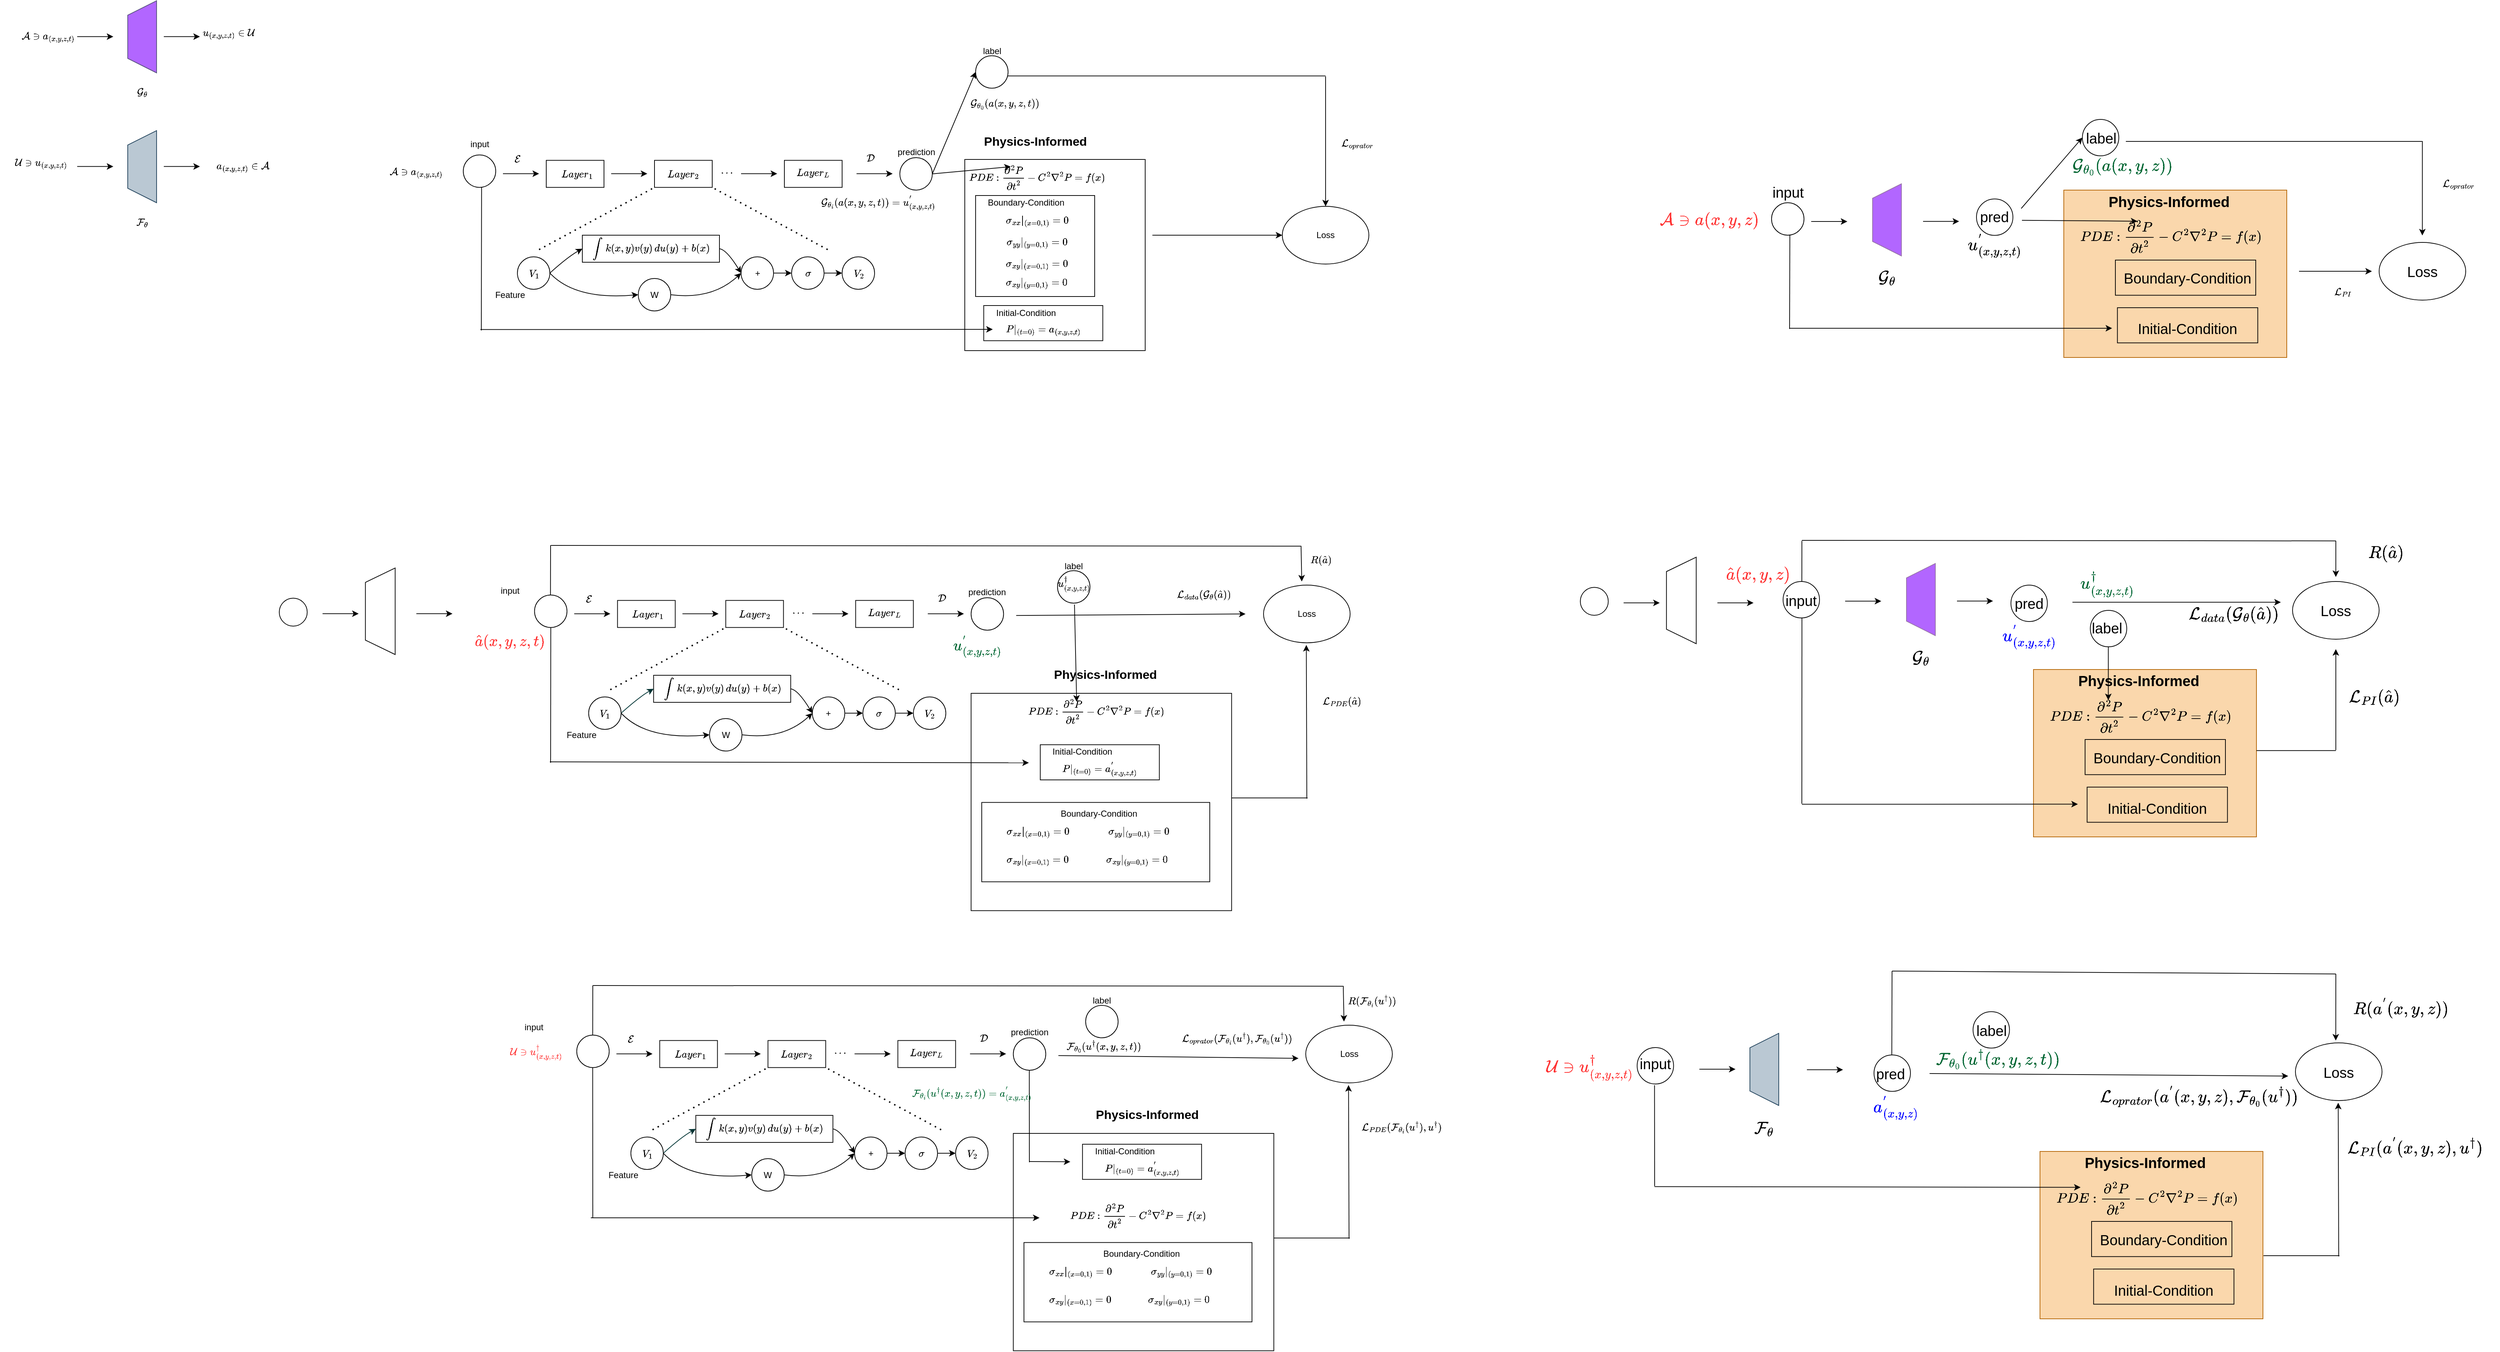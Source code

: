 <mxfile version="20.6.0" type="github">
  <diagram id="NjW-yhsZ5i_trCQD1ym4" name="第 1 页">
    <mxGraphModel dx="1038" dy="547" grid="1" gridSize="10" guides="1" tooltips="1" connect="1" arrows="1" fold="1" page="0" pageScale="1" pageWidth="827" pageHeight="1169" math="1" shadow="0">
      <root>
        <mxCell id="0" />
        <mxCell id="1" parent="0" />
        <mxCell id="87Ph22owlFa2kmHyDB1Y-258" value="" style="rounded=0;whiteSpace=wrap;html=1;fillColor=#fad7ac;strokeColor=#b46504;" vertex="1" parent="1">
          <mxGeometry x="2910" y="1700" width="309" height="232" as="geometry" />
        </mxCell>
        <mxCell id="87Ph22owlFa2kmHyDB1Y-274" value="" style="rounded=0;whiteSpace=wrap;html=1;fillColor=#fad7ac;strokeColor=#b46504;" vertex="1" parent="1">
          <mxGeometry x="2901" y="1032" width="309" height="232" as="geometry" />
        </mxCell>
        <mxCell id="87Ph22owlFa2kmHyDB1Y-288" value="" style="rounded=0;whiteSpace=wrap;html=1;fillColor=#fad7ac;strokeColor=#b46504;" vertex="1" parent="1">
          <mxGeometry x="2943" y="367.5" width="309" height="232" as="geometry" />
        </mxCell>
        <mxCell id="87Ph22owlFa2kmHyDB1Y-231" value="" style="ellipse;whiteSpace=wrap;html=1;fillColor=none;" vertex="1" parent="1">
          <mxGeometry x="3264" y="1549.5" width="120" height="80" as="geometry" />
        </mxCell>
        <mxCell id="87Ph22owlFa2kmHyDB1Y-264" value="" style="ellipse;whiteSpace=wrap;html=1;aspect=fixed;" vertex="1" parent="1">
          <mxGeometry x="2817.25" y="1506.25" width="50.5" height="50.5" as="geometry" />
        </mxCell>
        <mxCell id="87Ph22owlFa2kmHyDB1Y-263" value="" style="ellipse;whiteSpace=wrap;html=1;aspect=fixed;" vertex="1" parent="1">
          <mxGeometry x="2680" y="1566.25" width="50.5" height="50.5" as="geometry" />
        </mxCell>
        <mxCell id="87Ph22owlFa2kmHyDB1Y-175" value="" style="ellipse;whiteSpace=wrap;html=1;aspect=fixed;" vertex="1" parent="1">
          <mxGeometry x="2554" y="910" width="50.5" height="50.5" as="geometry" />
        </mxCell>
        <mxCell id="87Ph22owlFa2kmHyDB1Y-173" value="" style="ellipse;whiteSpace=wrap;html=1;aspect=fixed;" vertex="1" parent="1">
          <mxGeometry x="2979.75" y="950" width="50.5" height="50.5" as="geometry" />
        </mxCell>
        <mxCell id="87Ph22owlFa2kmHyDB1Y-171" value="" style="ellipse;whiteSpace=wrap;html=1;aspect=fixed;" vertex="1" parent="1">
          <mxGeometry x="2869.75" y="915" width="50.5" height="50.5" as="geometry" />
        </mxCell>
        <mxCell id="87Ph22owlFa2kmHyDB1Y-133" value="" style="ellipse;whiteSpace=wrap;html=1;fillColor=none;" vertex="1" parent="1">
          <mxGeometry x="3260" y="910" width="120" height="80" as="geometry" />
        </mxCell>
        <mxCell id="87Ph22owlFa2kmHyDB1Y-170" value="" style="ellipse;whiteSpace=wrap;html=1;aspect=fixed;" vertex="1" parent="1">
          <mxGeometry x="2822" y="379.75" width="50.5" height="50.5" as="geometry" />
        </mxCell>
        <mxCell id="FUlJ05SnASZW4XO25VSm-4" value="$$\mathcal{A} \ni \mathcal{a}_{(x,y,z,t)}$$" style="text;html=1;strokeColor=none;fillColor=none;align=center;verticalAlign=middle;whiteSpace=wrap;rounded=0;" parent="1" vertex="1">
          <mxGeometry x="120" y="140" width="60" height="30" as="geometry" />
        </mxCell>
        <mxCell id="FUlJ05SnASZW4XO25VSm-5" value="" style="endArrow=classic;html=1;rounded=0;" parent="1" edge="1">
          <mxGeometry width="50" height="50" relative="1" as="geometry">
            <mxPoint x="190" y="154.8" as="sourcePoint" />
            <mxPoint x="240" y="154.8" as="targetPoint" />
          </mxGeometry>
        </mxCell>
        <mxCell id="FUlJ05SnASZW4XO25VSm-7" value="" style="shape=trapezoid;perimeter=trapezoidPerimeter;whiteSpace=wrap;html=1;fixedSize=1;rotation=-90;fillColor=#B266FF;strokeColor=#56517e;" parent="1" vertex="1">
          <mxGeometry x="230" y="135" width="100" height="40" as="geometry" />
        </mxCell>
        <mxCell id="FUlJ05SnASZW4XO25VSm-8" value="&amp;nbsp;$$\mathcal{G}_{\theta}$$" style="text;html=1;strokeColor=none;fillColor=none;align=center;verticalAlign=middle;whiteSpace=wrap;rounded=0;" parent="1" vertex="1">
          <mxGeometry x="245" y="210" width="70" height="30" as="geometry" />
        </mxCell>
        <mxCell id="FUlJ05SnASZW4XO25VSm-9" value="" style="endArrow=classic;html=1;rounded=0;" parent="1" edge="1">
          <mxGeometry width="50" height="50" relative="1" as="geometry">
            <mxPoint x="310" y="154.8" as="sourcePoint" />
            <mxPoint x="360" y="154.8" as="targetPoint" />
          </mxGeometry>
        </mxCell>
        <mxCell id="FUlJ05SnASZW4XO25VSm-11" value="$$ \mathcal{u}_{(x,y,z,t)} \in \mathcal{U}$$" style="text;html=1;strokeColor=none;fillColor=none;align=center;verticalAlign=middle;whiteSpace=wrap;rounded=0;" parent="1" vertex="1">
          <mxGeometry x="370" y="135" width="60" height="30" as="geometry" />
        </mxCell>
        <mxCell id="FUlJ05SnASZW4XO25VSm-12" value="$$&amp;nbsp; \mathcal{a}_{(x,y,z,t)} \in\mathcal{A}&lt;br&gt;$$" style="text;html=1;strokeColor=none;fillColor=none;align=center;verticalAlign=middle;whiteSpace=wrap;rounded=0;" parent="1" vertex="1">
          <mxGeometry x="390" y="320" width="60" height="30" as="geometry" />
        </mxCell>
        <mxCell id="FUlJ05SnASZW4XO25VSm-13" value="" style="endArrow=classic;html=1;rounded=0;" parent="1" edge="1">
          <mxGeometry width="50" height="50" relative="1" as="geometry">
            <mxPoint x="190" y="334.8" as="sourcePoint" />
            <mxPoint x="240" y="334.8" as="targetPoint" />
          </mxGeometry>
        </mxCell>
        <mxCell id="FUlJ05SnASZW4XO25VSm-15" value="" style="shape=trapezoid;perimeter=trapezoidPerimeter;whiteSpace=wrap;html=1;fixedSize=1;rotation=-90;fillColor=#BAC8D3;strokeColor=#23445d;" parent="1" vertex="1">
          <mxGeometry x="230" y="315" width="100" height="40" as="geometry" />
        </mxCell>
        <mxCell id="FUlJ05SnASZW4XO25VSm-16" value="&amp;nbsp;$$\mathcal{F}_{\theta}$$" style="text;html=1;strokeColor=none;fillColor=none;align=center;verticalAlign=middle;whiteSpace=wrap;rounded=0;" parent="1" vertex="1">
          <mxGeometry x="245" y="390" width="70" height="30" as="geometry" />
        </mxCell>
        <mxCell id="FUlJ05SnASZW4XO25VSm-17" value="" style="endArrow=classic;html=1;rounded=0;" parent="1" edge="1">
          <mxGeometry width="50" height="50" relative="1" as="geometry">
            <mxPoint x="310" y="334.8" as="sourcePoint" />
            <mxPoint x="360" y="334.8" as="targetPoint" />
          </mxGeometry>
        </mxCell>
        <mxCell id="FUlJ05SnASZW4XO25VSm-19" value="$$&amp;nbsp;\mathcal{U} \ni&lt;br&gt;\mathcal{u}_{(x,y,z,t)} $$" style="text;html=1;strokeColor=none;fillColor=none;align=center;verticalAlign=middle;whiteSpace=wrap;rounded=0;" parent="1" vertex="1">
          <mxGeometry x="110" y="315" width="60" height="30" as="geometry" />
        </mxCell>
        <mxCell id="FUlJ05SnASZW4XO25VSm-532" value="" style="endArrow=classic;html=1;rounded=0;" parent="1" edge="1">
          <mxGeometry width="50" height="50" relative="1" as="geometry">
            <mxPoint x="937.25" y="1564.8" as="sourcePoint" />
            <mxPoint x="987.25" y="1564.8" as="targetPoint" />
          </mxGeometry>
        </mxCell>
        <mxCell id="FUlJ05SnASZW4XO25VSm-533" value="$$\mathcal{E}$$" style="text;html=1;strokeColor=none;fillColor=none;align=center;verticalAlign=middle;whiteSpace=wrap;rounded=0;" parent="1" vertex="1">
          <mxGeometry x="927.25" y="1530" width="60" height="30" as="geometry" />
        </mxCell>
        <mxCell id="FUlJ05SnASZW4XO25VSm-534" value="" style="endArrow=classic;html=1;rounded=0;" parent="1" edge="1">
          <mxGeometry width="50" height="50" relative="1" as="geometry">
            <mxPoint x="1427.25" y="1564.8" as="sourcePoint" />
            <mxPoint x="1477.25" y="1564.8" as="targetPoint" />
          </mxGeometry>
        </mxCell>
        <mxCell id="FUlJ05SnASZW4XO25VSm-535" value="$$\mathcal{D}$$" style="text;html=1;strokeColor=none;fillColor=none;align=center;verticalAlign=middle;whiteSpace=wrap;rounded=0;" parent="1" vertex="1">
          <mxGeometry x="1417.25" y="1530" width="60" height="25" as="geometry" />
        </mxCell>
        <mxCell id="FUlJ05SnASZW4XO25VSm-536" value="" style="rounded=0;whiteSpace=wrap;html=1;" parent="1" vertex="1">
          <mxGeometry x="997.25" y="1546.25" width="80" height="37.5" as="geometry" />
        </mxCell>
        <mxCell id="FUlJ05SnASZW4XO25VSm-537" value="" style="rounded=0;whiteSpace=wrap;html=1;" parent="1" vertex="1">
          <mxGeometry x="1147.25" y="1546.25" width="80" height="37.5" as="geometry" />
        </mxCell>
        <mxCell id="FUlJ05SnASZW4XO25VSm-538" value="" style="endArrow=classic;html=1;rounded=0;" parent="1" edge="1">
          <mxGeometry width="50" height="50" relative="1" as="geometry">
            <mxPoint x="1087.25" y="1564.76" as="sourcePoint" />
            <mxPoint x="1137.25" y="1564.76" as="targetPoint" />
          </mxGeometry>
        </mxCell>
        <mxCell id="FUlJ05SnASZW4XO25VSm-539" value="" style="rounded=0;whiteSpace=wrap;html=1;" parent="1" vertex="1">
          <mxGeometry x="1327.25" y="1546.25" width="80" height="37.5" as="geometry" />
        </mxCell>
        <mxCell id="FUlJ05SnASZW4XO25VSm-540" value="" style="endArrow=classic;html=1;rounded=0;" parent="1" edge="1">
          <mxGeometry width="50" height="50" relative="1" as="geometry">
            <mxPoint x="1267.25" y="1564.76" as="sourcePoint" />
            <mxPoint x="1317.25" y="1564.76" as="targetPoint" />
          </mxGeometry>
        </mxCell>
        <mxCell id="FUlJ05SnASZW4XO25VSm-541" value="$$\cdots$$" style="text;html=1;strokeColor=none;fillColor=none;align=center;verticalAlign=middle;whiteSpace=wrap;rounded=0;" parent="1" vertex="1">
          <mxGeometry x="1217.25" y="1550" width="60" height="25" as="geometry" />
        </mxCell>
        <mxCell id="FUlJ05SnASZW4XO25VSm-542" value="" style="endArrow=none;dashed=1;html=1;dashPattern=1 3;strokeWidth=2;rounded=0;" parent="1" edge="1">
          <mxGeometry width="50" height="50" relative="1" as="geometry">
            <mxPoint x="987.25" y="1670.0" as="sourcePoint" />
            <mxPoint x="1147.25" y="1583.75" as="targetPoint" />
          </mxGeometry>
        </mxCell>
        <mxCell id="FUlJ05SnASZW4XO25VSm-543" value="" style="endArrow=none;dashed=1;html=1;dashPattern=1 3;strokeWidth=2;rounded=0;" parent="1" edge="1">
          <mxGeometry width="50" height="50" relative="1" as="geometry">
            <mxPoint x="1387.25" y="1670.0" as="sourcePoint" />
            <mxPoint x="1227.25" y="1583.75" as="targetPoint" />
          </mxGeometry>
        </mxCell>
        <mxCell id="FUlJ05SnASZW4XO25VSm-544" value="" style="ellipse;whiteSpace=wrap;html=1;aspect=fixed;fillColor=none;" parent="1" vertex="1">
          <mxGeometry x="1487.25" y="1542.5" width="45" height="45" as="geometry" />
        </mxCell>
        <mxCell id="FUlJ05SnASZW4XO25VSm-545" value="" style="ellipse;whiteSpace=wrap;html=1;aspect=fixed;" parent="1" vertex="1">
          <mxGeometry x="882.25" y="1538.75" width="45" height="45" as="geometry" />
        </mxCell>
        <mxCell id="FUlJ05SnASZW4XO25VSm-546" value="$$V_{1}$$" style="text;html=1;strokeColor=none;fillColor=none;align=center;verticalAlign=middle;whiteSpace=wrap;rounded=0;" parent="1" vertex="1">
          <mxGeometry x="949.75" y="1687.5" width="60" height="30" as="geometry" />
        </mxCell>
        <mxCell id="FUlJ05SnASZW4XO25VSm-547" value="" style="ellipse;whiteSpace=wrap;html=1;aspect=fixed;fillColor=none;" parent="1" vertex="1">
          <mxGeometry x="957.25" y="1680" width="45" height="45" as="geometry" />
        </mxCell>
        <mxCell id="FUlJ05SnASZW4XO25VSm-548" value="Feature" style="text;html=1;strokeColor=none;fillColor=none;align=center;verticalAlign=middle;whiteSpace=wrap;rounded=0;" parent="1" vertex="1">
          <mxGeometry x="917.25" y="1717.5" width="60" height="30" as="geometry" />
        </mxCell>
        <mxCell id="FUlJ05SnASZW4XO25VSm-549" value="" style="rounded=0;whiteSpace=wrap;html=1;" parent="1" vertex="1">
          <mxGeometry x="1047.25" y="1650" width="190" height="37.5" as="geometry" />
        </mxCell>
        <mxCell id="FUlJ05SnASZW4XO25VSm-550" value="" style="ellipse;whiteSpace=wrap;html=1;aspect=fixed;" parent="1" vertex="1">
          <mxGeometry x="1124.75" y="1710" width="45" height="45" as="geometry" />
        </mxCell>
        <mxCell id="FUlJ05SnASZW4XO25VSm-551" value="" style="ellipse;whiteSpace=wrap;html=1;aspect=fixed;" parent="1" vertex="1">
          <mxGeometry x="1267.25" y="1680" width="45" height="45" as="geometry" />
        </mxCell>
        <mxCell id="FUlJ05SnASZW4XO25VSm-552" value="W" style="text;html=1;strokeColor=none;fillColor=none;align=center;verticalAlign=middle;whiteSpace=wrap;rounded=0;" parent="1" vertex="1">
          <mxGeometry x="1117.25" y="1717.5" width="60" height="30" as="geometry" />
        </mxCell>
        <mxCell id="FUlJ05SnASZW4XO25VSm-553" value="" style="ellipse;whiteSpace=wrap;html=1;aspect=fixed;" parent="1" vertex="1">
          <mxGeometry x="1337.25" y="1680" width="45" height="45" as="geometry" />
        </mxCell>
        <mxCell id="FUlJ05SnASZW4XO25VSm-554" value="" style="ellipse;whiteSpace=wrap;html=1;aspect=fixed;" parent="1" vertex="1">
          <mxGeometry x="1407.25" y="1680" width="45" height="45" as="geometry" />
        </mxCell>
        <mxCell id="FUlJ05SnASZW4XO25VSm-555" value="$$Layer_{1}$$" style="text;html=1;strokeColor=none;fillColor=none;align=center;verticalAlign=middle;whiteSpace=wrap;rounded=0;" parent="1" vertex="1">
          <mxGeometry x="1009.75" y="1550" width="60" height="30" as="geometry" />
        </mxCell>
        <mxCell id="FUlJ05SnASZW4XO25VSm-556" value="$$Layer_{2}$$" style="text;html=1;strokeColor=none;fillColor=none;align=center;verticalAlign=middle;whiteSpace=wrap;rounded=0;" parent="1" vertex="1">
          <mxGeometry x="1157.25" y="1550" width="60" height="30" as="geometry" />
        </mxCell>
        <mxCell id="FUlJ05SnASZW4XO25VSm-557" value="$$Layer_{L}$$" style="text;html=1;strokeColor=none;fillColor=none;align=center;verticalAlign=middle;whiteSpace=wrap;rounded=0;" parent="1" vertex="1">
          <mxGeometry x="1337.25" y="1547.5" width="60" height="30" as="geometry" />
        </mxCell>
        <mxCell id="FUlJ05SnASZW4XO25VSm-558" value="+" style="text;html=1;strokeColor=none;fillColor=none;align=center;verticalAlign=middle;whiteSpace=wrap;rounded=0;" parent="1" vertex="1">
          <mxGeometry x="1259.75" y="1687.5" width="60" height="30" as="geometry" />
        </mxCell>
        <mxCell id="FUlJ05SnASZW4XO25VSm-559" value="$$\sigma$$" style="text;html=1;strokeColor=none;fillColor=none;align=center;verticalAlign=middle;whiteSpace=wrap;rounded=0;" parent="1" vertex="1">
          <mxGeometry x="1329.75" y="1687.5" width="60" height="30" as="geometry" />
        </mxCell>
        <mxCell id="FUlJ05SnASZW4XO25VSm-560" value="$$V_{2}$$" style="text;html=1;strokeColor=none;fillColor=none;align=center;verticalAlign=middle;whiteSpace=wrap;rounded=0;" parent="1" vertex="1">
          <mxGeometry x="1399.75" y="1687.5" width="60" height="30" as="geometry" />
        </mxCell>
        <mxCell id="FUlJ05SnASZW4XO25VSm-561" value="" style="curved=1;endArrow=classic;html=1;rounded=0;exitX=1;exitY=0.5;exitDx=0;exitDy=0;entryX=0;entryY=0.5;entryDx=0;entryDy=0;strokeColor=#003333;" parent="1" source="FUlJ05SnASZW4XO25VSm-547" target="FUlJ05SnASZW4XO25VSm-549" edge="1">
          <mxGeometry width="50" height="50" relative="1" as="geometry">
            <mxPoint x="1017.25" y="1687.5" as="sourcePoint" />
            <mxPoint x="1052.25" y="1637.5" as="targetPoint" />
            <Array as="points">
              <mxPoint x="1027.25" y="1680" />
            </Array>
          </mxGeometry>
        </mxCell>
        <mxCell id="FUlJ05SnASZW4XO25VSm-562" value="" style="curved=1;endArrow=classic;html=1;rounded=0;exitX=1;exitY=0.5;exitDx=0;exitDy=0;entryX=0;entryY=0.5;entryDx=0;entryDy=0;strokeColor=#000000;" parent="1" source="FUlJ05SnASZW4XO25VSm-547" target="FUlJ05SnASZW4XO25VSm-550" edge="1">
          <mxGeometry width="50" height="50" relative="1" as="geometry">
            <mxPoint x="1012.25" y="1712.5" as="sourcePoint" />
            <mxPoint x="1097.25" y="1740" as="targetPoint" />
            <Array as="points">
              <mxPoint x="1037.25" y="1740" />
            </Array>
          </mxGeometry>
        </mxCell>
        <mxCell id="FUlJ05SnASZW4XO25VSm-563" value="" style="curved=1;endArrow=classic;html=1;rounded=0;exitX=1;exitY=0.5;exitDx=0;exitDy=0;entryX=0;entryY=0.5;entryDx=0;entryDy=0;strokeColor=#000000;" parent="1" source="FUlJ05SnASZW4XO25VSm-550" target="FUlJ05SnASZW4XO25VSm-551" edge="1">
          <mxGeometry width="50" height="50" relative="1" as="geometry">
            <mxPoint x="1177.25" y="1730" as="sourcePoint" />
            <mxPoint x="1267.25" y="1740" as="targetPoint" />
            <Array as="points">
              <mxPoint x="1227.25" y="1740" />
            </Array>
          </mxGeometry>
        </mxCell>
        <mxCell id="FUlJ05SnASZW4XO25VSm-564" value="" style="curved=1;endArrow=classic;html=1;rounded=0;exitX=1;exitY=0.5;exitDx=0;exitDy=0;entryX=0;entryY=0.5;entryDx=0;entryDy=0;strokeColor=#000000;" parent="1" source="FUlJ05SnASZW4XO25VSm-549" target="FUlJ05SnASZW4XO25VSm-551" edge="1">
          <mxGeometry width="50" height="50" relative="1" as="geometry">
            <mxPoint x="1247.25" y="1660" as="sourcePoint" />
            <mxPoint x="1344.75" y="1630" as="targetPoint" />
            <Array as="points">
              <mxPoint x="1247.25" y="1670" />
            </Array>
          </mxGeometry>
        </mxCell>
        <mxCell id="FUlJ05SnASZW4XO25VSm-565" value="" style="endArrow=classic;html=1;rounded=0;exitX=1;exitY=0.5;exitDx=0;exitDy=0;entryX=0;entryY=0.5;entryDx=0;entryDy=0;" parent="1" source="FUlJ05SnASZW4XO25VSm-551" target="FUlJ05SnASZW4XO25VSm-553" edge="1">
          <mxGeometry width="50" height="50" relative="1" as="geometry">
            <mxPoint x="1277.25" y="1740" as="sourcePoint" />
            <mxPoint x="1317.25" y="1740" as="targetPoint" />
          </mxGeometry>
        </mxCell>
        <mxCell id="FUlJ05SnASZW4XO25VSm-566" value="" style="endArrow=classic;html=1;rounded=0;exitX=1;exitY=0.5;exitDx=0;exitDy=0;entryX=0;entryY=0.5;entryDx=0;entryDy=0;" parent="1" source="FUlJ05SnASZW4XO25VSm-553" target="FUlJ05SnASZW4XO25VSm-554" edge="1">
          <mxGeometry width="50" height="50" relative="1" as="geometry">
            <mxPoint x="1322.25" y="1712.5" as="sourcePoint" />
            <mxPoint x="1347.25" y="1712.5" as="targetPoint" />
          </mxGeometry>
        </mxCell>
        <mxCell id="FUlJ05SnASZW4XO25VSm-567" value="$$\int_{}^{} k(x,y)v(y)\,du(y)&amp;nbsp; +b(x)$$" style="text;html=1;strokeColor=none;fillColor=none;align=center;verticalAlign=middle;whiteSpace=wrap;rounded=0;" parent="1" vertex="1">
          <mxGeometry x="1056" y="1653.75" width="172.5" height="30" as="geometry" />
        </mxCell>
        <mxCell id="FUlJ05SnASZW4XO25VSm-568" value="prediction" style="text;html=1;strokeColor=none;fillColor=none;align=center;verticalAlign=middle;whiteSpace=wrap;rounded=0;" parent="1" vertex="1">
          <mxGeometry x="1479.75" y="1520" width="60" height="30" as="geometry" />
        </mxCell>
        <mxCell id="FUlJ05SnASZW4XO25VSm-569" value="input" style="text;html=1;strokeColor=none;fillColor=none;align=center;verticalAlign=middle;whiteSpace=wrap;rounded=0;" parent="1" vertex="1">
          <mxGeometry x="792.5" y="1512.5" width="60" height="30" as="geometry" />
        </mxCell>
        <mxCell id="FUlJ05SnASZW4XO25VSm-570" value="&lt;font style=&quot;font-size: 17px;&quot;&gt;&lt;b&gt;Physics-Informed&lt;/b&gt;&lt;/font&gt;" style="text;html=1;strokeColor=none;fillColor=none;align=center;verticalAlign=middle;whiteSpace=wrap;rounded=0;" parent="1" vertex="1">
          <mxGeometry x="1583.13" y="1625" width="180" height="50" as="geometry" />
        </mxCell>
        <mxCell id="FUlJ05SnASZW4XO25VSm-571" value="" style="rounded=0;whiteSpace=wrap;html=1;fillColor=none;" parent="1" vertex="1">
          <mxGeometry x="1487.25" y="1675" width="361" height="301.25" as="geometry" />
        </mxCell>
        <mxCell id="FUlJ05SnASZW4XO25VSm-572" value="$$PDE:\frac{{\partial&amp;nbsp;&lt;br&gt;}^2 P&amp;nbsp; }{{\partial t}^{2}} - C^2 {\nabla}^{2} P =f(x)$$" style="text;html=1;strokeColor=none;fillColor=none;align=center;verticalAlign=middle;whiteSpace=wrap;rounded=0;" parent="1" vertex="1">
          <mxGeometry x="1590" y="1774" width="140" height="30" as="geometry" />
        </mxCell>
        <mxCell id="FUlJ05SnASZW4XO25VSm-573" value="$$\sigma_{xx}|_{(x=0,1)} =0$$" style="text;html=1;strokeColor=none;fillColor=none;align=center;verticalAlign=middle;whiteSpace=wrap;rounded=0;" parent="1" vertex="1">
          <mxGeometry x="1509.5" y="1851.88" width="140" height="30" as="geometry" />
        </mxCell>
        <mxCell id="FUlJ05SnASZW4XO25VSm-574" value="$$\sigma_{xy}|_{(x=0,1)} =0$$" style="text;html=1;strokeColor=none;fillColor=none;align=center;verticalAlign=middle;whiteSpace=wrap;rounded=0;" parent="1" vertex="1">
          <mxGeometry x="1509.5" y="1890.63" width="140" height="30" as="geometry" />
        </mxCell>
        <mxCell id="FUlJ05SnASZW4XO25VSm-575" value="$$\sigma_{yy}|_{(y=0,1)} =0$$" style="text;html=1;strokeColor=none;fillColor=none;align=center;verticalAlign=middle;whiteSpace=wrap;rounded=0;" parent="1" vertex="1">
          <mxGeometry x="1649.5" y="1851.88" width="140" height="30" as="geometry" />
        </mxCell>
        <mxCell id="FUlJ05SnASZW4XO25VSm-576" value="$$\sigma_{xy}|_{(y=0,1)} =0$$" style="text;html=1;strokeColor=none;fillColor=none;align=center;verticalAlign=middle;whiteSpace=wrap;rounded=0;" parent="1" vertex="1">
          <mxGeometry x="1647" y="1890.63" width="140" height="30" as="geometry" />
        </mxCell>
        <mxCell id="FUlJ05SnASZW4XO25VSm-577" value="" style="rounded=0;whiteSpace=wrap;html=1;fillColor=none;" parent="1" vertex="1">
          <mxGeometry x="1502" y="1826.25" width="316" height="110" as="geometry" />
        </mxCell>
        <mxCell id="FUlJ05SnASZW4XO25VSm-578" value="Boundary-Condition" style="text;html=1;strokeColor=none;fillColor=none;align=center;verticalAlign=middle;whiteSpace=wrap;rounded=0;" parent="1" vertex="1">
          <mxGeometry x="1594.5" y="1831.88" width="140" height="20" as="geometry" />
        </mxCell>
        <mxCell id="FUlJ05SnASZW4XO25VSm-579" value="" style="endArrow=classic;html=1;rounded=0;fontSize=17;endFill=1;" parent="1" edge="1">
          <mxGeometry width="50" height="50" relative="1" as="geometry">
            <mxPoint x="1549.75" y="1567.08" as="sourcePoint" />
            <mxPoint x="1882.5" y="1571" as="targetPoint" />
          </mxGeometry>
        </mxCell>
        <mxCell id="FUlJ05SnASZW4XO25VSm-580" value="" style="ellipse;whiteSpace=wrap;html=1;aspect=fixed;" parent="1" vertex="1">
          <mxGeometry x="1587.5" y="1497.5" width="45" height="45" as="geometry" />
        </mxCell>
        <mxCell id="FUlJ05SnASZW4XO25VSm-581" value="label" style="text;html=1;strokeColor=none;fillColor=none;align=center;verticalAlign=middle;whiteSpace=wrap;rounded=0;" parent="1" vertex="1">
          <mxGeometry x="1580" y="1476.25" width="60" height="30" as="geometry" />
        </mxCell>
        <mxCell id="FUlJ05SnASZW4XO25VSm-582" value="" style="rounded=0;whiteSpace=wrap;html=1;fillColor=none;" parent="1" vertex="1">
          <mxGeometry x="1583.13" y="1690" width="165" height="48.75" as="geometry" />
        </mxCell>
        <mxCell id="FUlJ05SnASZW4XO25VSm-583" value="Initial-Condition" style="text;html=1;strokeColor=none;fillColor=none;align=center;verticalAlign=middle;whiteSpace=wrap;rounded=0;" parent="1" vertex="1">
          <mxGeometry x="1571.88" y="1690" width="140" height="20" as="geometry" />
        </mxCell>
        <mxCell id="FUlJ05SnASZW4XO25VSm-584" value="$$P|_{(t=0)} =\mathcal{a}_{(x,y,z,t)}^{&#39;}&lt;br&gt;$$" style="text;html=1;strokeColor=none;fillColor=none;align=center;verticalAlign=middle;whiteSpace=wrap;rounded=0;" parent="1" vertex="1">
          <mxGeometry x="1595.63" y="1708.75" width="140" height="30" as="geometry" />
        </mxCell>
        <mxCell id="FUlJ05SnASZW4XO25VSm-585" value="Loss" style="text;html=1;strokeColor=none;fillColor=none;align=center;verticalAlign=middle;whiteSpace=wrap;rounded=0;" parent="1" vertex="1">
          <mxGeometry x="1922.5" y="1550" width="60" height="30" as="geometry" />
        </mxCell>
        <mxCell id="FUlJ05SnASZW4XO25VSm-586" value="" style="ellipse;whiteSpace=wrap;html=1;fillColor=none;" parent="1" vertex="1">
          <mxGeometry x="1892.5" y="1525" width="120" height="80" as="geometry" />
        </mxCell>
        <mxCell id="FUlJ05SnASZW4XO25VSm-587" value="" style="endArrow=classic;html=1;rounded=0;strokeColor=#000000;fontSize=18;fontColor=#006633;" parent="1" edge="1">
          <mxGeometry width="50" height="50" relative="1" as="geometry">
            <mxPoint x="1509.5" y="1714.03" as="sourcePoint" />
            <mxPoint x="1566.25" y="1714.33" as="targetPoint" />
          </mxGeometry>
        </mxCell>
        <mxCell id="FUlJ05SnASZW4XO25VSm-588" value="" style="endArrow=none;html=1;rounded=0;strokeColor=#000000;fontSize=18;fontColor=#006633;endFill=0;" parent="1" edge="1">
          <mxGeometry width="50" height="50" relative="1" as="geometry">
            <mxPoint x="1509.4" y="1587.5" as="sourcePoint" />
            <mxPoint x="1509.5" y="1715" as="targetPoint" />
          </mxGeometry>
        </mxCell>
        <mxCell id="FUlJ05SnASZW4XO25VSm-589" value="" style="endArrow=none;html=1;rounded=0;strokeColor=#000000;fontSize=18;fontColor=#006633;endFill=0;" parent="1" edge="1">
          <mxGeometry width="50" height="50" relative="1" as="geometry">
            <mxPoint x="1848.25" y="1820.0" as="sourcePoint" />
            <mxPoint x="1953.5" y="1820.0" as="targetPoint" />
          </mxGeometry>
        </mxCell>
        <mxCell id="FUlJ05SnASZW4XO25VSm-590" value="" style="endArrow=classic;html=1;rounded=0;strokeColor=#000000;fontSize=18;fontColor=#006633;" parent="1" edge="1">
          <mxGeometry width="50" height="50" relative="1" as="geometry">
            <mxPoint x="1952.5" y="1821" as="sourcePoint" />
            <mxPoint x="1951.79" y="1608.0" as="targetPoint" />
          </mxGeometry>
        </mxCell>
        <mxCell id="FUlJ05SnASZW4XO25VSm-591" value="" style="endArrow=none;html=1;rounded=0;strokeColor=#000000;fontSize=18;fontColor=#006633;endFill=0;" parent="1" edge="1">
          <mxGeometry width="50" height="50" relative="1" as="geometry">
            <mxPoint x="904.5" y="1470.0" as="sourcePoint" />
            <mxPoint x="904.35" y="1538.75" as="targetPoint" />
          </mxGeometry>
        </mxCell>
        <mxCell id="FUlJ05SnASZW4XO25VSm-592" value="" style="endArrow=none;html=1;rounded=0;strokeColor=#000000;fontSize=18;fontColor=#006633;endFill=0;" parent="1" edge="1">
          <mxGeometry width="50" height="50" relative="1" as="geometry">
            <mxPoint x="904.5" y="1470.0" as="sourcePoint" />
            <mxPoint x="1944.87" y="1471" as="targetPoint" />
          </mxGeometry>
        </mxCell>
        <mxCell id="FUlJ05SnASZW4XO25VSm-593" value="" style="endArrow=classic;html=1;rounded=0;strokeColor=#000000;fontSize=18;fontColor=#006633;" parent="1" edge="1">
          <mxGeometry width="50" height="50" relative="1" as="geometry">
            <mxPoint x="1944.5" y="1471" as="sourcePoint" />
            <mxPoint x="1945.5" y="1520.0" as="targetPoint" />
          </mxGeometry>
        </mxCell>
        <mxCell id="FUlJ05SnASZW4XO25VSm-594" value="$$&amp;nbsp;\mathcal{U} \ni&lt;br&gt;\mathcal{u}_{(x,y,z,t)} ^{\dagger}$$" style="text;html=1;strokeColor=none;fillColor=none;align=center;verticalAlign=middle;whiteSpace=wrap;rounded=0;fontColor=#FF3333;" parent="1" vertex="1">
          <mxGeometry x="795.5" y="1547.5" width="60" height="30" as="geometry" />
        </mxCell>
        <mxCell id="FUlJ05SnASZW4XO25VSm-595" value="$$&amp;nbsp; \mathcal{F}_{\theta_{i}}(u^{\dagger}(x,y,z,t))=\mathcal{a}_{(x,y,z,t)}^{&#39;}&lt;br&gt;$$" style="text;html=1;strokeColor=none;fillColor=none;align=center;verticalAlign=middle;whiteSpace=wrap;rounded=0;fontColor=#006633;" parent="1" vertex="1">
          <mxGeometry x="1399.75" y="1605" width="60" height="30" as="geometry" />
        </mxCell>
        <mxCell id="FUlJ05SnASZW4XO25VSm-596" value="" style="endArrow=none;html=1;rounded=0;strokeColor=#000000;fontSize=18;fontColor=#006633;endFill=0;" parent="1" edge="1">
          <mxGeometry width="50" height="50" relative="1" as="geometry">
            <mxPoint x="904.33" y="1583.75" as="sourcePoint" />
            <mxPoint x="904.5" y="1792" as="targetPoint" />
          </mxGeometry>
        </mxCell>
        <mxCell id="FUlJ05SnASZW4XO25VSm-597" value="" style="endArrow=classic;html=1;rounded=0;strokeColor=#000000;fontSize=18;fontColor=#006633;" parent="1" edge="1">
          <mxGeometry width="50" height="50" relative="1" as="geometry">
            <mxPoint x="901.75" y="1792" as="sourcePoint" />
            <mxPoint x="1523.5" y="1792" as="targetPoint" />
          </mxGeometry>
        </mxCell>
        <mxCell id="FUlJ05SnASZW4XO25VSm-598" value="$$&amp;nbsp; \mathcal{F}_{\theta_{0}}(u^{\dagger}(x,y,z,t))&lt;br&gt;$$" style="text;html=1;strokeColor=none;fillColor=none;align=center;verticalAlign=middle;whiteSpace=wrap;rounded=0;" parent="1" vertex="1">
          <mxGeometry x="1583.13" y="1538.75" width="60" height="30" as="geometry" />
        </mxCell>
        <mxCell id="2TxUlRtvzBllhrkVPpMp-1" value="$$\mathcal{A} \ni \mathcal{a}_{(x,y,z,t)}$$" style="text;html=1;strokeColor=none;fillColor=none;align=center;verticalAlign=middle;whiteSpace=wrap;rounded=0;" parent="1" vertex="1">
          <mxGeometry x="630" y="327.5" width="60" height="30" as="geometry" />
        </mxCell>
        <mxCell id="2TxUlRtvzBllhrkVPpMp-2" value="" style="endArrow=classic;html=1;rounded=0;" parent="1" edge="1">
          <mxGeometry width="50" height="50" relative="1" as="geometry">
            <mxPoint x="780" y="344.8" as="sourcePoint" />
            <mxPoint x="830" y="344.8" as="targetPoint" />
          </mxGeometry>
        </mxCell>
        <mxCell id="2TxUlRtvzBllhrkVPpMp-3" value="$$\mathcal{E}$$" style="text;html=1;strokeColor=none;fillColor=none;align=center;verticalAlign=middle;whiteSpace=wrap;rounded=0;" parent="1" vertex="1">
          <mxGeometry x="770" y="310" width="60" height="30" as="geometry" />
        </mxCell>
        <mxCell id="2TxUlRtvzBllhrkVPpMp-4" value="" style="endArrow=classic;html=1;rounded=0;" parent="1" edge="1">
          <mxGeometry width="50" height="50" relative="1" as="geometry">
            <mxPoint x="1270" y="344.8" as="sourcePoint" />
            <mxPoint x="1320" y="344.8" as="targetPoint" />
          </mxGeometry>
        </mxCell>
        <mxCell id="2TxUlRtvzBllhrkVPpMp-5" value="$$\mathcal{D}$$" style="text;html=1;strokeColor=none;fillColor=none;align=center;verticalAlign=middle;whiteSpace=wrap;rounded=0;" parent="1" vertex="1">
          <mxGeometry x="1260" y="310" width="60" height="25" as="geometry" />
        </mxCell>
        <mxCell id="2TxUlRtvzBllhrkVPpMp-6" value="" style="rounded=0;whiteSpace=wrap;html=1;" parent="1" vertex="1">
          <mxGeometry x="840" y="326.25" width="80" height="37.5" as="geometry" />
        </mxCell>
        <mxCell id="2TxUlRtvzBllhrkVPpMp-7" value="$$ \mathcal{G}_{\theta_{i} }(a(x,y,z,t))=\mathcal{u}_{(x,y,z,t)}^{&#39;} $$" style="text;html=1;strokeColor=none;fillColor=none;align=center;verticalAlign=middle;whiteSpace=wrap;rounded=0;" parent="1" vertex="1">
          <mxGeometry x="1270" y="370" width="60" height="30" as="geometry" />
        </mxCell>
        <mxCell id="2TxUlRtvzBllhrkVPpMp-8" value="" style="rounded=0;whiteSpace=wrap;html=1;" parent="1" vertex="1">
          <mxGeometry x="990" y="326.25" width="80" height="37.5" as="geometry" />
        </mxCell>
        <mxCell id="2TxUlRtvzBllhrkVPpMp-9" value="" style="endArrow=classic;html=1;rounded=0;" parent="1" edge="1">
          <mxGeometry width="50" height="50" relative="1" as="geometry">
            <mxPoint x="930" y="344.76" as="sourcePoint" />
            <mxPoint x="980" y="344.76" as="targetPoint" />
          </mxGeometry>
        </mxCell>
        <mxCell id="2TxUlRtvzBllhrkVPpMp-10" value="" style="rounded=0;whiteSpace=wrap;html=1;" parent="1" vertex="1">
          <mxGeometry x="1170" y="326.25" width="80" height="37.5" as="geometry" />
        </mxCell>
        <mxCell id="2TxUlRtvzBllhrkVPpMp-11" value="" style="endArrow=classic;html=1;rounded=0;" parent="1" edge="1">
          <mxGeometry width="50" height="50" relative="1" as="geometry">
            <mxPoint x="1110" y="344.76" as="sourcePoint" />
            <mxPoint x="1160" y="344.76" as="targetPoint" />
          </mxGeometry>
        </mxCell>
        <mxCell id="2TxUlRtvzBllhrkVPpMp-12" value="$$\cdots$$" style="text;html=1;strokeColor=none;fillColor=none;align=center;verticalAlign=middle;whiteSpace=wrap;rounded=0;" parent="1" vertex="1">
          <mxGeometry x="1060" y="330" width="60" height="25" as="geometry" />
        </mxCell>
        <mxCell id="2TxUlRtvzBllhrkVPpMp-13" value="" style="endArrow=none;dashed=1;html=1;dashPattern=1 3;strokeWidth=2;rounded=0;" parent="1" edge="1">
          <mxGeometry width="50" height="50" relative="1" as="geometry">
            <mxPoint x="830" y="450" as="sourcePoint" />
            <mxPoint x="990" y="363.75" as="targetPoint" />
          </mxGeometry>
        </mxCell>
        <mxCell id="2TxUlRtvzBllhrkVPpMp-14" value="" style="endArrow=none;dashed=1;html=1;dashPattern=1 3;strokeWidth=2;rounded=0;" parent="1" edge="1">
          <mxGeometry width="50" height="50" relative="1" as="geometry">
            <mxPoint x="1230" y="450" as="sourcePoint" />
            <mxPoint x="1070" y="363.75" as="targetPoint" />
          </mxGeometry>
        </mxCell>
        <mxCell id="2TxUlRtvzBllhrkVPpMp-15" value="" style="ellipse;whiteSpace=wrap;html=1;aspect=fixed;fillColor=none;" parent="1" vertex="1">
          <mxGeometry x="1330" y="322.5" width="45" height="45" as="geometry" />
        </mxCell>
        <mxCell id="2TxUlRtvzBllhrkVPpMp-16" value="" style="ellipse;whiteSpace=wrap;html=1;aspect=fixed;" parent="1" vertex="1">
          <mxGeometry x="725" y="318.75" width="45" height="45" as="geometry" />
        </mxCell>
        <mxCell id="2TxUlRtvzBllhrkVPpMp-17" value="$$V_{1}$$" style="text;html=1;strokeColor=none;fillColor=none;align=center;verticalAlign=middle;whiteSpace=wrap;rounded=0;" parent="1" vertex="1">
          <mxGeometry x="792.5" y="467.5" width="60" height="30" as="geometry" />
        </mxCell>
        <mxCell id="2TxUlRtvzBllhrkVPpMp-18" value="" style="ellipse;whiteSpace=wrap;html=1;aspect=fixed;fillColor=none;" parent="1" vertex="1">
          <mxGeometry x="800" y="460" width="45" height="45" as="geometry" />
        </mxCell>
        <mxCell id="2TxUlRtvzBllhrkVPpMp-19" value="Feature" style="text;html=1;strokeColor=none;fillColor=none;align=center;verticalAlign=middle;whiteSpace=wrap;rounded=0;" parent="1" vertex="1">
          <mxGeometry x="760" y="497.5" width="60" height="30" as="geometry" />
        </mxCell>
        <mxCell id="2TxUlRtvzBllhrkVPpMp-20" value="" style="rounded=0;whiteSpace=wrap;html=1;" parent="1" vertex="1">
          <mxGeometry x="890" y="430" width="190" height="37.5" as="geometry" />
        </mxCell>
        <mxCell id="2TxUlRtvzBllhrkVPpMp-21" value="" style="ellipse;whiteSpace=wrap;html=1;aspect=fixed;" parent="1" vertex="1">
          <mxGeometry x="967.5" y="490" width="45" height="45" as="geometry" />
        </mxCell>
        <mxCell id="2TxUlRtvzBllhrkVPpMp-22" value="" style="ellipse;whiteSpace=wrap;html=1;aspect=fixed;" parent="1" vertex="1">
          <mxGeometry x="1110" y="460" width="45" height="45" as="geometry" />
        </mxCell>
        <mxCell id="2TxUlRtvzBllhrkVPpMp-23" value="W" style="text;html=1;strokeColor=none;fillColor=none;align=center;verticalAlign=middle;whiteSpace=wrap;rounded=0;" parent="1" vertex="1">
          <mxGeometry x="960" y="497.5" width="60" height="30" as="geometry" />
        </mxCell>
        <mxCell id="2TxUlRtvzBllhrkVPpMp-24" value="" style="ellipse;whiteSpace=wrap;html=1;aspect=fixed;" parent="1" vertex="1">
          <mxGeometry x="1180" y="460" width="45" height="45" as="geometry" />
        </mxCell>
        <mxCell id="2TxUlRtvzBllhrkVPpMp-25" value="" style="ellipse;whiteSpace=wrap;html=1;aspect=fixed;" parent="1" vertex="1">
          <mxGeometry x="1250" y="460" width="45" height="45" as="geometry" />
        </mxCell>
        <mxCell id="2TxUlRtvzBllhrkVPpMp-26" value="$$Layer_{1}$$" style="text;html=1;strokeColor=none;fillColor=none;align=center;verticalAlign=middle;whiteSpace=wrap;rounded=0;" parent="1" vertex="1">
          <mxGeometry x="852.5" y="330" width="60" height="30" as="geometry" />
        </mxCell>
        <mxCell id="2TxUlRtvzBllhrkVPpMp-27" value="$$Layer_{2}$$" style="text;html=1;strokeColor=none;fillColor=none;align=center;verticalAlign=middle;whiteSpace=wrap;rounded=0;" parent="1" vertex="1">
          <mxGeometry x="1000" y="330" width="60" height="30" as="geometry" />
        </mxCell>
        <mxCell id="2TxUlRtvzBllhrkVPpMp-28" value="$$Layer_{L}$$" style="text;html=1;strokeColor=none;fillColor=none;align=center;verticalAlign=middle;whiteSpace=wrap;rounded=0;" parent="1" vertex="1">
          <mxGeometry x="1180" y="327.5" width="60" height="30" as="geometry" />
        </mxCell>
        <mxCell id="2TxUlRtvzBllhrkVPpMp-29" value="+" style="text;html=1;strokeColor=none;fillColor=none;align=center;verticalAlign=middle;whiteSpace=wrap;rounded=0;" parent="1" vertex="1">
          <mxGeometry x="1102.5" y="467.5" width="60" height="30" as="geometry" />
        </mxCell>
        <mxCell id="2TxUlRtvzBllhrkVPpMp-30" value="$$\sigma$$" style="text;html=1;strokeColor=none;fillColor=none;align=center;verticalAlign=middle;whiteSpace=wrap;rounded=0;" parent="1" vertex="1">
          <mxGeometry x="1172.5" y="467.5" width="60" height="30" as="geometry" />
        </mxCell>
        <mxCell id="2TxUlRtvzBllhrkVPpMp-31" value="$$V_{2}$$" style="text;html=1;strokeColor=none;fillColor=none;align=center;verticalAlign=middle;whiteSpace=wrap;rounded=0;" parent="1" vertex="1">
          <mxGeometry x="1242.5" y="467.5" width="60" height="30" as="geometry" />
        </mxCell>
        <mxCell id="2TxUlRtvzBllhrkVPpMp-32" value="" style="curved=1;endArrow=classic;html=1;rounded=0;exitX=1;exitY=0.5;exitDx=0;exitDy=0;entryX=0;entryY=0.5;entryDx=0;entryDy=0;strokeColor=#000000;" parent="1" source="2TxUlRtvzBllhrkVPpMp-18" target="2TxUlRtvzBllhrkVPpMp-20" edge="1">
          <mxGeometry width="50" height="50" relative="1" as="geometry">
            <mxPoint x="860" y="467.5" as="sourcePoint" />
            <mxPoint x="895" y="417.5" as="targetPoint" />
            <Array as="points">
              <mxPoint x="870" y="460" />
            </Array>
          </mxGeometry>
        </mxCell>
        <mxCell id="2TxUlRtvzBllhrkVPpMp-33" value="" style="curved=1;endArrow=classic;html=1;rounded=0;exitX=1;exitY=0.5;exitDx=0;exitDy=0;entryX=0;entryY=0.5;entryDx=0;entryDy=0;strokeColor=#000000;" parent="1" source="2TxUlRtvzBllhrkVPpMp-18" target="2TxUlRtvzBllhrkVPpMp-21" edge="1">
          <mxGeometry width="50" height="50" relative="1" as="geometry">
            <mxPoint x="855.0" y="492.5" as="sourcePoint" />
            <mxPoint x="940" y="520" as="targetPoint" />
            <Array as="points">
              <mxPoint x="880" y="520" />
            </Array>
          </mxGeometry>
        </mxCell>
        <mxCell id="2TxUlRtvzBllhrkVPpMp-34" value="" style="curved=1;endArrow=classic;html=1;rounded=0;exitX=1;exitY=0.5;exitDx=0;exitDy=0;entryX=0;entryY=0.5;entryDx=0;entryDy=0;strokeColor=#000000;" parent="1" source="2TxUlRtvzBllhrkVPpMp-21" target="2TxUlRtvzBllhrkVPpMp-22" edge="1">
          <mxGeometry width="50" height="50" relative="1" as="geometry">
            <mxPoint x="1020.0" y="510" as="sourcePoint" />
            <mxPoint x="1110" y="520" as="targetPoint" />
            <Array as="points">
              <mxPoint x="1070" y="520" />
            </Array>
          </mxGeometry>
        </mxCell>
        <mxCell id="2TxUlRtvzBllhrkVPpMp-35" value="" style="curved=1;endArrow=classic;html=1;rounded=0;exitX=1;exitY=0.5;exitDx=0;exitDy=0;entryX=0;entryY=0.5;entryDx=0;entryDy=0;strokeColor=#000000;" parent="1" source="2TxUlRtvzBllhrkVPpMp-20" target="2TxUlRtvzBllhrkVPpMp-22" edge="1">
          <mxGeometry width="50" height="50" relative="1" as="geometry">
            <mxPoint x="1090.0" y="440" as="sourcePoint" />
            <mxPoint x="1187.5" y="410" as="targetPoint" />
            <Array as="points">
              <mxPoint x="1090" y="450" />
            </Array>
          </mxGeometry>
        </mxCell>
        <mxCell id="2TxUlRtvzBllhrkVPpMp-36" value="" style="endArrow=classic;html=1;rounded=0;exitX=1;exitY=0.5;exitDx=0;exitDy=0;entryX=0;entryY=0.5;entryDx=0;entryDy=0;" parent="1" source="2TxUlRtvzBllhrkVPpMp-22" target="2TxUlRtvzBllhrkVPpMp-24" edge="1">
          <mxGeometry width="50" height="50" relative="1" as="geometry">
            <mxPoint x="1120" y="520" as="sourcePoint" />
            <mxPoint x="1160" y="520" as="targetPoint" />
          </mxGeometry>
        </mxCell>
        <mxCell id="2TxUlRtvzBllhrkVPpMp-37" value="" style="endArrow=classic;html=1;rounded=0;exitX=1;exitY=0.5;exitDx=0;exitDy=0;entryX=0;entryY=0.5;entryDx=0;entryDy=0;" parent="1" source="2TxUlRtvzBllhrkVPpMp-24" target="2TxUlRtvzBllhrkVPpMp-25" edge="1">
          <mxGeometry width="50" height="50" relative="1" as="geometry">
            <mxPoint x="1165.0" y="492.5" as="sourcePoint" />
            <mxPoint x="1190.0" y="492.5" as="targetPoint" />
          </mxGeometry>
        </mxCell>
        <mxCell id="2TxUlRtvzBllhrkVPpMp-38" value="$$\int_{}^{} k(x,y)v(y)\,du(y)&amp;nbsp; +b(x)$$" style="text;html=1;strokeColor=none;fillColor=none;align=center;verticalAlign=middle;whiteSpace=wrap;rounded=0;" parent="1" vertex="1">
          <mxGeometry x="898.75" y="433.75" width="172.5" height="30" as="geometry" />
        </mxCell>
        <mxCell id="2TxUlRtvzBllhrkVPpMp-39" value="" style="endArrow=classic;html=1;rounded=0;exitX=1;exitY=0.5;exitDx=0;exitDy=0;entryX=0;entryY=0.5;entryDx=0;entryDy=0;" parent="1" source="2TxUlRtvzBllhrkVPpMp-15" target="2TxUlRtvzBllhrkVPpMp-57" edge="1">
          <mxGeometry width="50" height="50" relative="1" as="geometry">
            <mxPoint x="1430" y="350.0" as="sourcePoint" />
            <mxPoint x="1480" y="350.0" as="targetPoint" />
          </mxGeometry>
        </mxCell>
        <mxCell id="2TxUlRtvzBllhrkVPpMp-40" value="prediction" style="text;html=1;strokeColor=none;fillColor=none;align=center;verticalAlign=middle;whiteSpace=wrap;rounded=0;" parent="1" vertex="1">
          <mxGeometry x="1322.5" y="300" width="60" height="30" as="geometry" />
        </mxCell>
        <mxCell id="2TxUlRtvzBllhrkVPpMp-41" value="input" style="text;html=1;strokeColor=none;fillColor=none;align=center;verticalAlign=middle;whiteSpace=wrap;rounded=0;" parent="1" vertex="1">
          <mxGeometry x="717.5" y="288.75" width="60" height="30" as="geometry" />
        </mxCell>
        <mxCell id="2TxUlRtvzBllhrkVPpMp-42" value="" style="ellipse;whiteSpace=wrap;html=1;fillColor=none;" parent="1" vertex="1">
          <mxGeometry x="1860" y="390" width="120" height="80" as="geometry" />
        </mxCell>
        <mxCell id="2TxUlRtvzBllhrkVPpMp-43" value="Loss" style="text;html=1;strokeColor=none;fillColor=none;align=center;verticalAlign=middle;whiteSpace=wrap;rounded=0;" parent="1" vertex="1">
          <mxGeometry x="1890" y="415" width="60" height="30" as="geometry" />
        </mxCell>
        <mxCell id="2TxUlRtvzBllhrkVPpMp-44" value="" style="endArrow=classic;html=1;rounded=0;" parent="1" edge="1">
          <mxGeometry width="50" height="50" relative="1" as="geometry">
            <mxPoint x="1375" y="345" as="sourcePoint" />
            <mxPoint x="1483.75" y="335" as="targetPoint" />
          </mxGeometry>
        </mxCell>
        <mxCell id="2TxUlRtvzBllhrkVPpMp-45" value="&lt;font style=&quot;font-size: 17px;&quot;&gt;&lt;b&gt;Physics-Informed&lt;/b&gt;&lt;/font&gt;" style="text;html=1;strokeColor=none;fillColor=none;align=center;verticalAlign=middle;whiteSpace=wrap;rounded=0;" parent="1" vertex="1">
          <mxGeometry x="1427.5" y="276.25" width="180" height="50" as="geometry" />
        </mxCell>
        <mxCell id="2TxUlRtvzBllhrkVPpMp-46" value="" style="rounded=0;whiteSpace=wrap;html=1;fillColor=none;" parent="1" vertex="1">
          <mxGeometry x="1420" y="325" width="250" height="265" as="geometry" />
        </mxCell>
        <mxCell id="2TxUlRtvzBllhrkVPpMp-47" value="$$PDE:\frac{{\partial&amp;nbsp;&lt;br&gt;}^2 P&amp;nbsp; }{{\partial t}^{2}} - C^2 {\nabla}^{2} P =f(x)$$" style="text;html=1;strokeColor=none;fillColor=none;align=center;verticalAlign=middle;whiteSpace=wrap;rounded=0;" parent="1" vertex="1">
          <mxGeometry x="1450" y="335" width="140" height="30" as="geometry" />
        </mxCell>
        <mxCell id="2TxUlRtvzBllhrkVPpMp-48" value="$$\sigma_{xx}|_{(x=0,1)} =0$$" style="text;html=1;strokeColor=none;fillColor=none;align=center;verticalAlign=middle;whiteSpace=wrap;rounded=0;" parent="1" vertex="1">
          <mxGeometry x="1450" y="395" width="140" height="30" as="geometry" />
        </mxCell>
        <mxCell id="2TxUlRtvzBllhrkVPpMp-49" value="$$\sigma_{xy}|_{(x=0,1)} =0$$" style="text;html=1;strokeColor=none;fillColor=none;align=center;verticalAlign=middle;whiteSpace=wrap;rounded=0;" parent="1" vertex="1">
          <mxGeometry x="1450" y="455" width="140" height="30" as="geometry" />
        </mxCell>
        <mxCell id="2TxUlRtvzBllhrkVPpMp-50" value="$$\sigma_{yy}|_{(y=0,1)} =0$$" style="text;html=1;strokeColor=none;fillColor=none;align=center;verticalAlign=middle;whiteSpace=wrap;rounded=0;" parent="1" vertex="1">
          <mxGeometry x="1450" y="425" width="140" height="30" as="geometry" />
        </mxCell>
        <mxCell id="2TxUlRtvzBllhrkVPpMp-51" value="$$\sigma_{xy}|_{(y=0,1)} =0$$" style="text;html=1;strokeColor=none;fillColor=none;align=center;verticalAlign=middle;whiteSpace=wrap;rounded=0;" parent="1" vertex="1">
          <mxGeometry x="1450" y="481.25" width="140" height="30" as="geometry" />
        </mxCell>
        <mxCell id="2TxUlRtvzBllhrkVPpMp-52" value="" style="rounded=0;whiteSpace=wrap;html=1;fillColor=none;" parent="1" vertex="1">
          <mxGeometry x="1435" y="375" width="165" height="140" as="geometry" />
        </mxCell>
        <mxCell id="2TxUlRtvzBllhrkVPpMp-53" value="Boundary-Condition" style="text;html=1;strokeColor=none;fillColor=none;align=center;verticalAlign=middle;whiteSpace=wrap;rounded=0;" parent="1" vertex="1">
          <mxGeometry x="1435" y="375" width="140" height="20" as="geometry" />
        </mxCell>
        <mxCell id="2TxUlRtvzBllhrkVPpMp-54" value="" style="endArrow=classic;html=1;rounded=0;fontSize=17;entryX=0;entryY=0.5;entryDx=0;entryDy=0;" parent="1" target="2TxUlRtvzBllhrkVPpMp-42" edge="1">
          <mxGeometry width="50" height="50" relative="1" as="geometry">
            <mxPoint x="1680" y="430" as="sourcePoint" />
            <mxPoint x="1840" y="429.5" as="targetPoint" />
          </mxGeometry>
        </mxCell>
        <mxCell id="2TxUlRtvzBllhrkVPpMp-55" value="" style="endArrow=none;html=1;rounded=0;fontSize=17;endFill=0;" parent="1" edge="1">
          <mxGeometry width="50" height="50" relative="1" as="geometry">
            <mxPoint x="1470" y="209.29" as="sourcePoint" />
            <mxPoint x="1920" y="209.29" as="targetPoint" />
          </mxGeometry>
        </mxCell>
        <mxCell id="2TxUlRtvzBllhrkVPpMp-56" value="" style="endArrow=classic;html=1;rounded=0;fontSize=17;entryX=0.5;entryY=0;entryDx=0;entryDy=0;" parent="1" target="2TxUlRtvzBllhrkVPpMp-42" edge="1">
          <mxGeometry width="50" height="50" relative="1" as="geometry">
            <mxPoint x="1920" y="210" as="sourcePoint" />
            <mxPoint x="1919.47" y="362.5" as="targetPoint" />
          </mxGeometry>
        </mxCell>
        <mxCell id="2TxUlRtvzBllhrkVPpMp-57" value="" style="ellipse;whiteSpace=wrap;html=1;aspect=fixed;" parent="1" vertex="1">
          <mxGeometry x="1435" y="181.25" width="45" height="45" as="geometry" />
        </mxCell>
        <mxCell id="2TxUlRtvzBllhrkVPpMp-58" value="label" style="text;html=1;strokeColor=none;fillColor=none;align=center;verticalAlign=middle;whiteSpace=wrap;rounded=0;" parent="1" vertex="1">
          <mxGeometry x="1427.5" y="160" width="60" height="30" as="geometry" />
        </mxCell>
        <mxCell id="2TxUlRtvzBllhrkVPpMp-59" value="" style="endArrow=none;html=1;rounded=0;fontSize=17;endFill=0;" parent="1" edge="1">
          <mxGeometry width="50" height="50" relative="1" as="geometry">
            <mxPoint x="750.38" y="363.75" as="sourcePoint" />
            <mxPoint x="750" y="562" as="targetPoint" />
          </mxGeometry>
        </mxCell>
        <mxCell id="2TxUlRtvzBllhrkVPpMp-60" value="" style="rounded=0;whiteSpace=wrap;html=1;fillColor=none;" parent="1" vertex="1">
          <mxGeometry x="1446.25" y="527.5" width="165" height="48.75" as="geometry" />
        </mxCell>
        <mxCell id="2TxUlRtvzBllhrkVPpMp-61" value="Initial-Condition" style="text;html=1;strokeColor=none;fillColor=none;align=center;verticalAlign=middle;whiteSpace=wrap;rounded=0;" parent="1" vertex="1">
          <mxGeometry x="1435" y="527.5" width="140" height="20" as="geometry" />
        </mxCell>
        <mxCell id="2TxUlRtvzBllhrkVPpMp-62" value="$$P|_{(t=0)} =\mathcal{a}_{(x,y,z,t)}$$" style="text;html=1;strokeColor=none;fillColor=none;align=center;verticalAlign=middle;whiteSpace=wrap;rounded=0;" parent="1" vertex="1">
          <mxGeometry x="1458.75" y="546.25" width="140" height="30" as="geometry" />
        </mxCell>
        <mxCell id="2TxUlRtvzBllhrkVPpMp-63" value="" style="endArrow=classic;html=1;rounded=0;" parent="1" edge="1">
          <mxGeometry width="50" height="50" relative="1" as="geometry">
            <mxPoint x="748.75" y="560.79" as="sourcePoint" />
            <mxPoint x="1458.75" y="560.54" as="targetPoint" />
          </mxGeometry>
        </mxCell>
        <mxCell id="2TxUlRtvzBllhrkVPpMp-64" value="$$ \mathcal{G}_{\theta_{0} }(a(x,y,z,t)) $$" style="text;html=1;strokeColor=none;fillColor=none;align=center;verticalAlign=middle;whiteSpace=wrap;rounded=0;" parent="1" vertex="1">
          <mxGeometry x="1446.25" y="233" width="60" height="30" as="geometry" />
        </mxCell>
        <mxCell id="2TxUlRtvzBllhrkVPpMp-65" value="$$ \mathcal{L}_{oprator} $$" style="text;html=1;strokeColor=none;fillColor=none;align=center;verticalAlign=middle;whiteSpace=wrap;rounded=0;" parent="1" vertex="1">
          <mxGeometry x="1924" y="278.75" width="80" height="47.5" as="geometry" />
        </mxCell>
        <mxCell id="2TxUlRtvzBllhrkVPpMp-69" value="$$ \mathcal{L}_{PDE}(&amp;nbsp; &amp;nbsp;\mathcal{F}_{\theta_{i}}(u^{\dagger})&amp;nbsp; ,u^{\dagger}) $$" style="text;html=1;strokeColor=none;fillColor=none;align=center;verticalAlign=middle;whiteSpace=wrap;rounded=0;" parent="1" vertex="1">
          <mxGeometry x="1986" y="1642.5" width="80" height="47.5" as="geometry" />
        </mxCell>
        <mxCell id="2TxUlRtvzBllhrkVPpMp-70" value="$$ \mathcal{L}_{oprator}(&amp;nbsp; &amp;nbsp;\mathcal{F}_{\theta_{i}}(u^{\dagger})&amp;nbsp; ,\mathcal{F}_{\theta_{0}}(u^{\dagger})) $$" style="text;html=1;strokeColor=none;fillColor=none;align=center;verticalAlign=middle;whiteSpace=wrap;rounded=0;" parent="1" vertex="1">
          <mxGeometry x="1757" y="1518.75" width="80" height="47.5" as="geometry" />
        </mxCell>
        <mxCell id="2TxUlRtvzBllhrkVPpMp-71" value="$$ R(\mathcal{F}_{\theta_{i}}(u^{\dagger}))$$" style="text;html=1;strokeColor=none;fillColor=none;align=center;verticalAlign=middle;whiteSpace=wrap;rounded=0;" parent="1" vertex="1">
          <mxGeometry x="1944" y="1467.5" width="80" height="47.5" as="geometry" />
        </mxCell>
        <mxCell id="0GrAoxtTCyrXTs0-zoZf-1" value="" style="endArrow=classic;html=1;rounded=0;" parent="1" edge="1">
          <mxGeometry width="50" height="50" relative="1" as="geometry">
            <mxPoint x="878.75" y="954.8" as="sourcePoint" />
            <mxPoint x="928.75" y="954.8" as="targetPoint" />
          </mxGeometry>
        </mxCell>
        <mxCell id="0GrAoxtTCyrXTs0-zoZf-2" value="$$\mathcal{E}$$" style="text;html=1;strokeColor=none;fillColor=none;align=center;verticalAlign=middle;whiteSpace=wrap;rounded=0;" parent="1" vertex="1">
          <mxGeometry x="868.75" y="920" width="60" height="30" as="geometry" />
        </mxCell>
        <mxCell id="0GrAoxtTCyrXTs0-zoZf-3" value="" style="endArrow=classic;html=1;rounded=0;" parent="1" edge="1">
          <mxGeometry width="50" height="50" relative="1" as="geometry">
            <mxPoint x="1368.75" y="954.8" as="sourcePoint" />
            <mxPoint x="1418.75" y="954.8" as="targetPoint" />
          </mxGeometry>
        </mxCell>
        <mxCell id="0GrAoxtTCyrXTs0-zoZf-4" value="$$\mathcal{D}$$" style="text;html=1;strokeColor=none;fillColor=none;align=center;verticalAlign=middle;whiteSpace=wrap;rounded=0;" parent="1" vertex="1">
          <mxGeometry x="1358.75" y="920" width="60" height="25" as="geometry" />
        </mxCell>
        <mxCell id="0GrAoxtTCyrXTs0-zoZf-5" value="" style="rounded=0;whiteSpace=wrap;html=1;" parent="1" vertex="1">
          <mxGeometry x="938.75" y="936.25" width="80" height="37.5" as="geometry" />
        </mxCell>
        <mxCell id="0GrAoxtTCyrXTs0-zoZf-6" value="&lt;font color=&quot;#006633&quot; size=&quot;1&quot;&gt;&lt;b style=&quot;font-size: 18px;&quot;&gt;$$ \mathcal{u}_{(x,y,z,t)}^{&#39;} $$&lt;/b&gt;&lt;/font&gt;" style="text;html=1;strokeColor=none;fillColor=none;align=center;verticalAlign=middle;whiteSpace=wrap;rounded=0;" parent="1" vertex="1">
          <mxGeometry x="1393.75" y="985" width="87.5" height="30" as="geometry" />
        </mxCell>
        <mxCell id="0GrAoxtTCyrXTs0-zoZf-7" value="" style="rounded=0;whiteSpace=wrap;html=1;" parent="1" vertex="1">
          <mxGeometry x="1088.75" y="936.25" width="80" height="37.5" as="geometry" />
        </mxCell>
        <mxCell id="0GrAoxtTCyrXTs0-zoZf-8" value="" style="endArrow=classic;html=1;rounded=0;" parent="1" edge="1">
          <mxGeometry width="50" height="50" relative="1" as="geometry">
            <mxPoint x="1028.75" y="954.76" as="sourcePoint" />
            <mxPoint x="1078.75" y="954.76" as="targetPoint" />
          </mxGeometry>
        </mxCell>
        <mxCell id="0GrAoxtTCyrXTs0-zoZf-9" value="" style="rounded=0;whiteSpace=wrap;html=1;" parent="1" vertex="1">
          <mxGeometry x="1268.75" y="936.25" width="80" height="37.5" as="geometry" />
        </mxCell>
        <mxCell id="0GrAoxtTCyrXTs0-zoZf-10" value="" style="endArrow=classic;html=1;rounded=0;" parent="1" edge="1">
          <mxGeometry width="50" height="50" relative="1" as="geometry">
            <mxPoint x="1208.75" y="954.76" as="sourcePoint" />
            <mxPoint x="1258.75" y="954.76" as="targetPoint" />
          </mxGeometry>
        </mxCell>
        <mxCell id="0GrAoxtTCyrXTs0-zoZf-11" value="$$\cdots$$" style="text;html=1;strokeColor=none;fillColor=none;align=center;verticalAlign=middle;whiteSpace=wrap;rounded=0;" parent="1" vertex="1">
          <mxGeometry x="1158.75" y="940" width="60" height="25" as="geometry" />
        </mxCell>
        <mxCell id="0GrAoxtTCyrXTs0-zoZf-12" value="" style="endArrow=none;dashed=1;html=1;dashPattern=1 3;strokeWidth=2;rounded=0;" parent="1" edge="1">
          <mxGeometry width="50" height="50" relative="1" as="geometry">
            <mxPoint x="928.75" y="1060.0" as="sourcePoint" />
            <mxPoint x="1088.75" y="973.75" as="targetPoint" />
          </mxGeometry>
        </mxCell>
        <mxCell id="0GrAoxtTCyrXTs0-zoZf-13" value="" style="endArrow=none;dashed=1;html=1;dashPattern=1 3;strokeWidth=2;rounded=0;" parent="1" edge="1">
          <mxGeometry width="50" height="50" relative="1" as="geometry">
            <mxPoint x="1328.75" y="1060.0" as="sourcePoint" />
            <mxPoint x="1168.75" y="973.75" as="targetPoint" />
          </mxGeometry>
        </mxCell>
        <mxCell id="0GrAoxtTCyrXTs0-zoZf-14" value="" style="ellipse;whiteSpace=wrap;html=1;aspect=fixed;fillColor=none;" parent="1" vertex="1">
          <mxGeometry x="1428.75" y="932.5" width="45" height="45" as="geometry" />
        </mxCell>
        <mxCell id="0GrAoxtTCyrXTs0-zoZf-15" value="" style="ellipse;whiteSpace=wrap;html=1;aspect=fixed;" parent="1" vertex="1">
          <mxGeometry x="823.75" y="928.75" width="45" height="45" as="geometry" />
        </mxCell>
        <mxCell id="0GrAoxtTCyrXTs0-zoZf-16" value="$$V_{1}$$" style="text;html=1;strokeColor=none;fillColor=none;align=center;verticalAlign=middle;whiteSpace=wrap;rounded=0;" parent="1" vertex="1">
          <mxGeometry x="891.25" y="1077.5" width="60" height="30" as="geometry" />
        </mxCell>
        <mxCell id="0GrAoxtTCyrXTs0-zoZf-17" value="" style="ellipse;whiteSpace=wrap;html=1;aspect=fixed;fillColor=none;" parent="1" vertex="1">
          <mxGeometry x="898.75" y="1070" width="45" height="45" as="geometry" />
        </mxCell>
        <mxCell id="0GrAoxtTCyrXTs0-zoZf-18" value="Feature" style="text;html=1;strokeColor=none;fillColor=none;align=center;verticalAlign=middle;whiteSpace=wrap;rounded=0;" parent="1" vertex="1">
          <mxGeometry x="858.75" y="1107.5" width="60" height="30" as="geometry" />
        </mxCell>
        <mxCell id="0GrAoxtTCyrXTs0-zoZf-19" value="" style="rounded=0;whiteSpace=wrap;html=1;" parent="1" vertex="1">
          <mxGeometry x="988.75" y="1040" width="190" height="37.5" as="geometry" />
        </mxCell>
        <mxCell id="0GrAoxtTCyrXTs0-zoZf-20" value="" style="ellipse;whiteSpace=wrap;html=1;aspect=fixed;" parent="1" vertex="1">
          <mxGeometry x="1066.25" y="1100" width="45" height="45" as="geometry" />
        </mxCell>
        <mxCell id="0GrAoxtTCyrXTs0-zoZf-21" value="" style="ellipse;whiteSpace=wrap;html=1;aspect=fixed;" parent="1" vertex="1">
          <mxGeometry x="1208.75" y="1070" width="45" height="45" as="geometry" />
        </mxCell>
        <mxCell id="0GrAoxtTCyrXTs0-zoZf-22" value="W" style="text;html=1;strokeColor=none;fillColor=none;align=center;verticalAlign=middle;whiteSpace=wrap;rounded=0;" parent="1" vertex="1">
          <mxGeometry x="1058.75" y="1107.5" width="60" height="30" as="geometry" />
        </mxCell>
        <mxCell id="0GrAoxtTCyrXTs0-zoZf-23" value="" style="ellipse;whiteSpace=wrap;html=1;aspect=fixed;" parent="1" vertex="1">
          <mxGeometry x="1278.75" y="1070" width="45" height="45" as="geometry" />
        </mxCell>
        <mxCell id="0GrAoxtTCyrXTs0-zoZf-24" value="" style="ellipse;whiteSpace=wrap;html=1;aspect=fixed;" parent="1" vertex="1">
          <mxGeometry x="1348.75" y="1070" width="45" height="45" as="geometry" />
        </mxCell>
        <mxCell id="0GrAoxtTCyrXTs0-zoZf-25" value="$$Layer_{1}$$" style="text;html=1;strokeColor=none;fillColor=none;align=center;verticalAlign=middle;whiteSpace=wrap;rounded=0;" parent="1" vertex="1">
          <mxGeometry x="951.25" y="940" width="60" height="30" as="geometry" />
        </mxCell>
        <mxCell id="0GrAoxtTCyrXTs0-zoZf-26" value="$$Layer_{2}$$" style="text;html=1;strokeColor=none;fillColor=none;align=center;verticalAlign=middle;whiteSpace=wrap;rounded=0;" parent="1" vertex="1">
          <mxGeometry x="1098.75" y="940" width="60" height="30" as="geometry" />
        </mxCell>
        <mxCell id="0GrAoxtTCyrXTs0-zoZf-27" value="$$Layer_{L}$$" style="text;html=1;strokeColor=none;fillColor=none;align=center;verticalAlign=middle;whiteSpace=wrap;rounded=0;" parent="1" vertex="1">
          <mxGeometry x="1278.75" y="937.5" width="60" height="30" as="geometry" />
        </mxCell>
        <mxCell id="0GrAoxtTCyrXTs0-zoZf-28" value="+" style="text;html=1;strokeColor=none;fillColor=none;align=center;verticalAlign=middle;whiteSpace=wrap;rounded=0;" parent="1" vertex="1">
          <mxGeometry x="1201.25" y="1077.5" width="60" height="30" as="geometry" />
        </mxCell>
        <mxCell id="0GrAoxtTCyrXTs0-zoZf-29" value="$$\sigma$$" style="text;html=1;strokeColor=none;fillColor=none;align=center;verticalAlign=middle;whiteSpace=wrap;rounded=0;" parent="1" vertex="1">
          <mxGeometry x="1271.25" y="1077.5" width="60" height="30" as="geometry" />
        </mxCell>
        <mxCell id="0GrAoxtTCyrXTs0-zoZf-30" value="$$V_{2}$$" style="text;html=1;strokeColor=none;fillColor=none;align=center;verticalAlign=middle;whiteSpace=wrap;rounded=0;" parent="1" vertex="1">
          <mxGeometry x="1341.25" y="1077.5" width="60" height="30" as="geometry" />
        </mxCell>
        <mxCell id="0GrAoxtTCyrXTs0-zoZf-31" value="" style="curved=1;endArrow=classic;html=1;rounded=0;exitX=1;exitY=0.5;exitDx=0;exitDy=0;entryX=0;entryY=0.5;entryDx=0;entryDy=0;strokeColor=#003333;" parent="1" source="0GrAoxtTCyrXTs0-zoZf-17" target="0GrAoxtTCyrXTs0-zoZf-19" edge="1">
          <mxGeometry width="50" height="50" relative="1" as="geometry">
            <mxPoint x="958.75" y="1077.5" as="sourcePoint" />
            <mxPoint x="993.75" y="1027.5" as="targetPoint" />
            <Array as="points">
              <mxPoint x="968.75" y="1070" />
            </Array>
          </mxGeometry>
        </mxCell>
        <mxCell id="0GrAoxtTCyrXTs0-zoZf-32" value="" style="curved=1;endArrow=classic;html=1;rounded=0;exitX=1;exitY=0.5;exitDx=0;exitDy=0;entryX=0;entryY=0.5;entryDx=0;entryDy=0;strokeColor=#000000;" parent="1" source="0GrAoxtTCyrXTs0-zoZf-17" target="0GrAoxtTCyrXTs0-zoZf-20" edge="1">
          <mxGeometry width="50" height="50" relative="1" as="geometry">
            <mxPoint x="953.75" y="1102.5" as="sourcePoint" />
            <mxPoint x="1038.75" y="1130" as="targetPoint" />
            <Array as="points">
              <mxPoint x="978.75" y="1130" />
            </Array>
          </mxGeometry>
        </mxCell>
        <mxCell id="0GrAoxtTCyrXTs0-zoZf-33" value="" style="curved=1;endArrow=classic;html=1;rounded=0;exitX=1;exitY=0.5;exitDx=0;exitDy=0;entryX=0;entryY=0.5;entryDx=0;entryDy=0;strokeColor=#000000;" parent="1" source="0GrAoxtTCyrXTs0-zoZf-20" target="0GrAoxtTCyrXTs0-zoZf-21" edge="1">
          <mxGeometry width="50" height="50" relative="1" as="geometry">
            <mxPoint x="1118.75" y="1120" as="sourcePoint" />
            <mxPoint x="1208.75" y="1130" as="targetPoint" />
            <Array as="points">
              <mxPoint x="1168.75" y="1130" />
            </Array>
          </mxGeometry>
        </mxCell>
        <mxCell id="0GrAoxtTCyrXTs0-zoZf-34" value="" style="curved=1;endArrow=classic;html=1;rounded=0;exitX=1;exitY=0.5;exitDx=0;exitDy=0;entryX=0;entryY=0.5;entryDx=0;entryDy=0;strokeColor=#000000;" parent="1" source="0GrAoxtTCyrXTs0-zoZf-19" target="0GrAoxtTCyrXTs0-zoZf-21" edge="1">
          <mxGeometry width="50" height="50" relative="1" as="geometry">
            <mxPoint x="1188.75" y="1050" as="sourcePoint" />
            <mxPoint x="1286.25" y="1020" as="targetPoint" />
            <Array as="points">
              <mxPoint x="1188.75" y="1060" />
            </Array>
          </mxGeometry>
        </mxCell>
        <mxCell id="0GrAoxtTCyrXTs0-zoZf-35" value="" style="endArrow=classic;html=1;rounded=0;exitX=1;exitY=0.5;exitDx=0;exitDy=0;entryX=0;entryY=0.5;entryDx=0;entryDy=0;" parent="1" source="0GrAoxtTCyrXTs0-zoZf-21" target="0GrAoxtTCyrXTs0-zoZf-23" edge="1">
          <mxGeometry width="50" height="50" relative="1" as="geometry">
            <mxPoint x="1218.75" y="1130" as="sourcePoint" />
            <mxPoint x="1258.75" y="1130" as="targetPoint" />
          </mxGeometry>
        </mxCell>
        <mxCell id="0GrAoxtTCyrXTs0-zoZf-36" value="" style="endArrow=classic;html=1;rounded=0;exitX=1;exitY=0.5;exitDx=0;exitDy=0;entryX=0;entryY=0.5;entryDx=0;entryDy=0;" parent="1" source="0GrAoxtTCyrXTs0-zoZf-23" target="0GrAoxtTCyrXTs0-zoZf-24" edge="1">
          <mxGeometry width="50" height="50" relative="1" as="geometry">
            <mxPoint x="1263.75" y="1102.5" as="sourcePoint" />
            <mxPoint x="1288.75" y="1102.5" as="targetPoint" />
          </mxGeometry>
        </mxCell>
        <mxCell id="0GrAoxtTCyrXTs0-zoZf-37" value="$$\int_{}^{} k(x,y)v(y)\,du(y)&amp;nbsp; +b(x)$$" style="text;html=1;strokeColor=none;fillColor=none;align=center;verticalAlign=middle;whiteSpace=wrap;rounded=0;" parent="1" vertex="1">
          <mxGeometry x="997.5" y="1043.75" width="172.5" height="30" as="geometry" />
        </mxCell>
        <mxCell id="0GrAoxtTCyrXTs0-zoZf-38" value="prediction" style="text;html=1;strokeColor=none;fillColor=none;align=center;verticalAlign=middle;whiteSpace=wrap;rounded=0;" parent="1" vertex="1">
          <mxGeometry x="1421.25" y="910" width="60" height="30" as="geometry" />
        </mxCell>
        <mxCell id="0GrAoxtTCyrXTs0-zoZf-39" value="input" style="text;html=1;strokeColor=none;fillColor=none;align=center;verticalAlign=middle;whiteSpace=wrap;rounded=0;" parent="1" vertex="1">
          <mxGeometry x="760" y="907.5" width="60" height="30" as="geometry" />
        </mxCell>
        <mxCell id="0GrAoxtTCyrXTs0-zoZf-40" value="&lt;font style=&quot;font-size: 17px;&quot;&gt;&lt;b&gt;Physics-Informed&lt;/b&gt;&lt;/font&gt;" style="text;html=1;strokeColor=none;fillColor=none;align=center;verticalAlign=middle;whiteSpace=wrap;rounded=0;" parent="1" vertex="1">
          <mxGeometry x="1524.63" y="1015" width="180" height="50" as="geometry" />
        </mxCell>
        <mxCell id="0GrAoxtTCyrXTs0-zoZf-41" value="" style="rounded=0;whiteSpace=wrap;html=1;fillColor=none;" parent="1" vertex="1">
          <mxGeometry x="1428.75" y="1065" width="361" height="301.25" as="geometry" />
        </mxCell>
        <mxCell id="0GrAoxtTCyrXTs0-zoZf-42" value="$$PDE:\frac{{\partial&amp;nbsp;&lt;br&gt;}^2 P&amp;nbsp; }{{\partial t}^{2}} - C^2 {\nabla}^{2} P =f(x)$$" style="text;html=1;strokeColor=none;fillColor=none;align=center;verticalAlign=middle;whiteSpace=wrap;rounded=0;" parent="1" vertex="1">
          <mxGeometry x="1531.5" y="1075" width="140" height="30" as="geometry" />
        </mxCell>
        <mxCell id="0GrAoxtTCyrXTs0-zoZf-43" value="$$\sigma_{xx}|_{(x=0,1)} =0$$" style="text;html=1;strokeColor=none;fillColor=none;align=center;verticalAlign=middle;whiteSpace=wrap;rounded=0;" parent="1" vertex="1">
          <mxGeometry x="1451" y="1241.88" width="140" height="30" as="geometry" />
        </mxCell>
        <mxCell id="0GrAoxtTCyrXTs0-zoZf-44" value="$$\sigma_{xy}|_{(x=0,1)} =0$$" style="text;html=1;strokeColor=none;fillColor=none;align=center;verticalAlign=middle;whiteSpace=wrap;rounded=0;" parent="1" vertex="1">
          <mxGeometry x="1451" y="1280.63" width="140" height="30" as="geometry" />
        </mxCell>
        <mxCell id="0GrAoxtTCyrXTs0-zoZf-45" value="$$\sigma_{yy}|_{(y=0,1)} =0$$" style="text;html=1;strokeColor=none;fillColor=none;align=center;verticalAlign=middle;whiteSpace=wrap;rounded=0;" parent="1" vertex="1">
          <mxGeometry x="1591" y="1241.88" width="140" height="30" as="geometry" />
        </mxCell>
        <mxCell id="0GrAoxtTCyrXTs0-zoZf-46" value="$$\sigma_{xy}|_{(y=0,1)} =0$$" style="text;html=1;strokeColor=none;fillColor=none;align=center;verticalAlign=middle;whiteSpace=wrap;rounded=0;" parent="1" vertex="1">
          <mxGeometry x="1588.5" y="1280.63" width="140" height="30" as="geometry" />
        </mxCell>
        <mxCell id="0GrAoxtTCyrXTs0-zoZf-47" value="" style="rounded=0;whiteSpace=wrap;html=1;fillColor=none;" parent="1" vertex="1">
          <mxGeometry x="1443.5" y="1216.25" width="316" height="110" as="geometry" />
        </mxCell>
        <mxCell id="0GrAoxtTCyrXTs0-zoZf-48" value="Boundary-Condition" style="text;html=1;strokeColor=none;fillColor=none;align=center;verticalAlign=middle;whiteSpace=wrap;rounded=0;" parent="1" vertex="1">
          <mxGeometry x="1536" y="1221.88" width="140" height="20" as="geometry" />
        </mxCell>
        <mxCell id="0GrAoxtTCyrXTs0-zoZf-49" value="" style="endArrow=classic;html=1;rounded=0;fontSize=17;endFill=1;" parent="1" edge="1">
          <mxGeometry width="50" height="50" relative="1" as="geometry">
            <mxPoint x="1491.25" y="957.08" as="sourcePoint" />
            <mxPoint x="1809.0" y="955.0" as="targetPoint" />
          </mxGeometry>
        </mxCell>
        <mxCell id="0GrAoxtTCyrXTs0-zoZf-50" value="" style="ellipse;whiteSpace=wrap;html=1;aspect=fixed;" parent="1" vertex="1">
          <mxGeometry x="1548.5" y="895" width="45" height="45" as="geometry" />
        </mxCell>
        <mxCell id="0GrAoxtTCyrXTs0-zoZf-51" value="label" style="text;html=1;strokeColor=none;fillColor=none;align=center;verticalAlign=middle;whiteSpace=wrap;rounded=0;" parent="1" vertex="1">
          <mxGeometry x="1541" y="873.75" width="60" height="30" as="geometry" />
        </mxCell>
        <mxCell id="0GrAoxtTCyrXTs0-zoZf-52" value="$$ \mathcal{u}_{(x,y,z,t)}^{\dagger}$$" style="text;html=1;strokeColor=none;fillColor=none;align=center;verticalAlign=middle;whiteSpace=wrap;rounded=0;" parent="1" vertex="1">
          <mxGeometry x="1541" y="895" width="60" height="38.75" as="geometry" />
        </mxCell>
        <mxCell id="0GrAoxtTCyrXTs0-zoZf-53" value="&lt;font style=&quot;font-size: 18px;&quot; color=&quot;#ff3333&quot;&gt;$$\hat{a}(x,y,z,t)$$&lt;/font&gt;" style="text;html=1;strokeColor=none;fillColor=none;align=center;verticalAlign=middle;whiteSpace=wrap;rounded=0;" parent="1" vertex="1">
          <mxGeometry x="760" y="977.5" width="60" height="30" as="geometry" />
        </mxCell>
        <mxCell id="0GrAoxtTCyrXTs0-zoZf-54" value="" style="rounded=0;whiteSpace=wrap;html=1;fillColor=none;" parent="1" vertex="1">
          <mxGeometry x="1524.63" y="1136.25" width="165" height="48.75" as="geometry" />
        </mxCell>
        <mxCell id="0GrAoxtTCyrXTs0-zoZf-55" value="Initial-Condition" style="text;html=1;strokeColor=none;fillColor=none;align=center;verticalAlign=middle;whiteSpace=wrap;rounded=0;" parent="1" vertex="1">
          <mxGeometry x="1513.38" y="1136.25" width="140" height="20" as="geometry" />
        </mxCell>
        <mxCell id="0GrAoxtTCyrXTs0-zoZf-56" value="$$P|_{(t=0)} =\mathcal{a}_{(x,y,z,t)}^{&#39;}&lt;br&gt;$$" style="text;html=1;strokeColor=none;fillColor=none;align=center;verticalAlign=middle;whiteSpace=wrap;rounded=0;" parent="1" vertex="1">
          <mxGeometry x="1537.13" y="1155" width="140" height="30" as="geometry" />
        </mxCell>
        <mxCell id="0GrAoxtTCyrXTs0-zoZf-57" value="Loss" style="text;html=1;strokeColor=none;fillColor=none;align=center;verticalAlign=middle;whiteSpace=wrap;rounded=0;" parent="1" vertex="1">
          <mxGeometry x="1864" y="940" width="60" height="30" as="geometry" />
        </mxCell>
        <mxCell id="0GrAoxtTCyrXTs0-zoZf-58" value="" style="ellipse;whiteSpace=wrap;html=1;fillColor=none;" parent="1" vertex="1">
          <mxGeometry x="1834" y="915" width="120" height="80" as="geometry" />
        </mxCell>
        <mxCell id="0GrAoxtTCyrXTs0-zoZf-59" value="" style="endArrow=classic;html=1;rounded=0;strokeColor=#000000;fontSize=18;fontColor=#006633;" parent="1" edge="1">
          <mxGeometry width="50" height="50" relative="1" as="geometry">
            <mxPoint x="845" y="1160" as="sourcePoint" />
            <mxPoint x="1508.75" y="1161.3" as="targetPoint" />
          </mxGeometry>
        </mxCell>
        <mxCell id="0GrAoxtTCyrXTs0-zoZf-60" value="" style="endArrow=none;html=1;rounded=0;strokeColor=#000000;fontSize=18;fontColor=#006633;endFill=0;" parent="1" edge="1">
          <mxGeometry width="50" height="50" relative="1" as="geometry">
            <mxPoint x="846.28" y="973.75" as="sourcePoint" />
            <mxPoint x="846.04" y="1161.25" as="targetPoint" />
          </mxGeometry>
        </mxCell>
        <mxCell id="0GrAoxtTCyrXTs0-zoZf-61" value="" style="endArrow=classic;html=1;rounded=0;strokeColor=#000000;fontSize=18;fontColor=#006633;entryX=0.311;entryY=0.053;entryDx=0;entryDy=0;entryPerimeter=0;" parent="1" target="0GrAoxtTCyrXTs0-zoZf-42" edge="1">
          <mxGeometry width="50" height="50" relative="1" as="geometry">
            <mxPoint x="1572" y="942.0" as="sourcePoint" />
            <mxPoint x="1542" y="1082" as="targetPoint" />
          </mxGeometry>
        </mxCell>
        <mxCell id="0GrAoxtTCyrXTs0-zoZf-62" value="" style="endArrow=none;html=1;rounded=0;strokeColor=#000000;fontSize=18;fontColor=#006633;endFill=0;" parent="1" edge="1">
          <mxGeometry width="50" height="50" relative="1" as="geometry">
            <mxPoint x="1789.75" y="1210" as="sourcePoint" />
            <mxPoint x="1895" y="1210" as="targetPoint" />
          </mxGeometry>
        </mxCell>
        <mxCell id="0GrAoxtTCyrXTs0-zoZf-63" value="" style="endArrow=classic;html=1;rounded=0;strokeColor=#000000;fontSize=18;fontColor=#006633;" parent="1" edge="1">
          <mxGeometry width="50" height="50" relative="1" as="geometry">
            <mxPoint x="1894.0" y="1211" as="sourcePoint" />
            <mxPoint x="1893.29" y="998" as="targetPoint" />
          </mxGeometry>
        </mxCell>
        <mxCell id="0GrAoxtTCyrXTs0-zoZf-64" value="" style="endArrow=none;html=1;rounded=0;strokeColor=#000000;fontSize=18;fontColor=#006633;endFill=0;" parent="1" edge="1">
          <mxGeometry width="50" height="50" relative="1" as="geometry">
            <mxPoint x="846" y="860.0" as="sourcePoint" />
            <mxPoint x="845.85" y="928.75" as="targetPoint" />
          </mxGeometry>
        </mxCell>
        <mxCell id="0GrAoxtTCyrXTs0-zoZf-65" value="" style="endArrow=none;html=1;rounded=0;strokeColor=#000000;fontSize=18;fontColor=#006633;endFill=0;" parent="1" edge="1">
          <mxGeometry width="50" height="50" relative="1" as="geometry">
            <mxPoint x="846" y="860.0" as="sourcePoint" />
            <mxPoint x="1886.37" y="861" as="targetPoint" />
          </mxGeometry>
        </mxCell>
        <mxCell id="0GrAoxtTCyrXTs0-zoZf-66" value="" style="endArrow=classic;html=1;rounded=0;strokeColor=#000000;fontSize=18;fontColor=#006633;" parent="1" edge="1">
          <mxGeometry width="50" height="50" relative="1" as="geometry">
            <mxPoint x="1886" y="861" as="sourcePoint" />
            <mxPoint x="1887" y="910.0" as="targetPoint" />
          </mxGeometry>
        </mxCell>
        <mxCell id="0GrAoxtTCyrXTs0-zoZf-67" value="$$ \mathcal{L}_{PDE}(\hat{a}) $$" style="text;html=1;strokeColor=none;fillColor=none;align=center;verticalAlign=middle;whiteSpace=wrap;rounded=0;" parent="1" vertex="1">
          <mxGeometry x="1902.5" y="1052.5" width="80" height="47.5" as="geometry" />
        </mxCell>
        <mxCell id="0GrAoxtTCyrXTs0-zoZf-68" value="$$ \mathcal{L}_{data}(\mathcal{G}_{\theta}(\hat{a})) $$" style="text;html=1;strokeColor=none;fillColor=none;align=center;verticalAlign=middle;whiteSpace=wrap;rounded=0;" parent="1" vertex="1">
          <mxGeometry x="1711.88" y="903.75" width="80" height="47.5" as="geometry" />
        </mxCell>
        <mxCell id="0GrAoxtTCyrXTs0-zoZf-69" value="$$ R(\hat&lt;br&gt;{a})$$" style="text;html=1;strokeColor=none;fillColor=none;align=center;verticalAlign=middle;whiteSpace=wrap;rounded=0;" parent="1" vertex="1">
          <mxGeometry x="1874" y="856.25" width="80" height="47.5" as="geometry" />
        </mxCell>
        <mxCell id="0GrAoxtTCyrXTs0-zoZf-70" value="" style="shape=trapezoid;perimeter=trapezoidPerimeter;whiteSpace=wrap;html=1;fixedSize=1;rotation=-90;" parent="1" vertex="1">
          <mxGeometry x="550" y="930.63" width="120" height="41.25" as="geometry" />
        </mxCell>
        <mxCell id="0GrAoxtTCyrXTs0-zoZf-71" value="" style="endArrow=classic;html=1;rounded=0;" parent="1" edge="1">
          <mxGeometry width="50" height="50" relative="1" as="geometry">
            <mxPoint x="660" y="954.66" as="sourcePoint" />
            <mxPoint x="710" y="954.66" as="targetPoint" />
          </mxGeometry>
        </mxCell>
        <mxCell id="0GrAoxtTCyrXTs0-zoZf-72" value="" style="ellipse;whiteSpace=wrap;html=1;aspect=fixed;" parent="1" vertex="1">
          <mxGeometry x="470" y="933.13" width="38.75" height="38.75" as="geometry" />
        </mxCell>
        <mxCell id="0GrAoxtTCyrXTs0-zoZf-73" value="" style="endArrow=classic;html=1;rounded=0;" parent="1" edge="1">
          <mxGeometry width="50" height="50" relative="1" as="geometry">
            <mxPoint x="530" y="954.66" as="sourcePoint" />
            <mxPoint x="580" y="954.66" as="targetPoint" />
          </mxGeometry>
        </mxCell>
        <mxCell id="87Ph22owlFa2kmHyDB1Y-1" value="&lt;font style=&quot;font-size: 20px;&quot; color=&quot;#ff3333&quot;&gt;$$\mathcal{A} \ni \mathcal{a}{(x,y,z)}$$&lt;/font&gt;" style="text;html=1;strokeColor=none;fillColor=none;align=center;verticalAlign=middle;whiteSpace=wrap;rounded=0;" vertex="1" parent="1">
          <mxGeometry x="2422" y="393.75" width="60" height="30" as="geometry" />
        </mxCell>
        <mxCell id="87Ph22owlFa2kmHyDB1Y-2" value="" style="endArrow=classic;html=1;rounded=0;" edge="1" parent="1">
          <mxGeometry width="50" height="50" relative="1" as="geometry">
            <mxPoint x="2593" y="411.05" as="sourcePoint" />
            <mxPoint x="2643" y="411.05" as="targetPoint" />
          </mxGeometry>
        </mxCell>
        <mxCell id="87Ph22owlFa2kmHyDB1Y-4" value="" style="endArrow=classic;html=1;rounded=0;" edge="1" parent="1">
          <mxGeometry width="50" height="50" relative="1" as="geometry">
            <mxPoint x="2748" y="410.85" as="sourcePoint" />
            <mxPoint x="2798" y="410.85" as="targetPoint" />
          </mxGeometry>
        </mxCell>
        <mxCell id="87Ph22owlFa2kmHyDB1Y-7" value="&lt;font style=&quot;font-size: 20px;&quot;&gt;$$\mathcal{u}_{(x,y,z,t)}^{&#39;}&lt;br&gt;&amp;nbsp;$$&lt;/font&gt;" style="text;html=1;strokeColor=none;fillColor=none;align=center;verticalAlign=middle;whiteSpace=wrap;rounded=0;" vertex="1" parent="1">
          <mxGeometry x="2817.25" y="430" width="60" height="30" as="geometry" />
        </mxCell>
        <mxCell id="87Ph22owlFa2kmHyDB1Y-16" value="" style="ellipse;whiteSpace=wrap;html=1;aspect=fixed;" vertex="1" parent="1">
          <mxGeometry x="2538" y="385" width="45" height="45" as="geometry" />
        </mxCell>
        <mxCell id="87Ph22owlFa2kmHyDB1Y-39" value="" style="endArrow=classic;html=1;rounded=0;entryX=0;entryY=0.5;entryDx=0;entryDy=0;" edge="1" parent="1" target="87Ph22owlFa2kmHyDB1Y-57">
          <mxGeometry width="50" height="50" relative="1" as="geometry">
            <mxPoint x="2884" y="393" as="sourcePoint" />
            <mxPoint x="3293" y="416.25" as="targetPoint" />
          </mxGeometry>
        </mxCell>
        <mxCell id="87Ph22owlFa2kmHyDB1Y-40" value="&lt;font style=&quot;font-size: 20px;&quot;&gt;pred&lt;/font&gt;" style="text;html=1;strokeColor=none;fillColor=none;align=center;verticalAlign=middle;whiteSpace=wrap;rounded=0;" vertex="1" parent="1">
          <mxGeometry x="2817.25" y="388.75" width="60" height="30" as="geometry" />
        </mxCell>
        <mxCell id="87Ph22owlFa2kmHyDB1Y-41" value="&lt;font style=&quot;font-size: 20px;&quot;&gt;input&lt;/font&gt;" style="text;html=1;strokeColor=none;fillColor=none;align=center;verticalAlign=middle;whiteSpace=wrap;rounded=0;" vertex="1" parent="1">
          <mxGeometry x="2530.5" y="355" width="60" height="30" as="geometry" />
        </mxCell>
        <mxCell id="87Ph22owlFa2kmHyDB1Y-42" value="" style="ellipse;whiteSpace=wrap;html=1;fillColor=none;" vertex="1" parent="1">
          <mxGeometry x="3380" y="440" width="120" height="80" as="geometry" />
        </mxCell>
        <mxCell id="87Ph22owlFa2kmHyDB1Y-43" value="&lt;font style=&quot;font-size: 20px;&quot;&gt;Loss&lt;/font&gt;" style="text;html=1;strokeColor=none;fillColor=none;align=center;verticalAlign=middle;whiteSpace=wrap;rounded=0;" vertex="1" parent="1">
          <mxGeometry x="3410" y="465" width="60" height="30" as="geometry" />
        </mxCell>
        <mxCell id="87Ph22owlFa2kmHyDB1Y-44" value="" style="endArrow=classic;html=1;rounded=0;" edge="1" parent="1">
          <mxGeometry width="50" height="50" relative="1" as="geometry">
            <mxPoint x="2885" y="409.37" as="sourcePoint" />
            <mxPoint x="3045" y="410.62" as="targetPoint" />
          </mxGeometry>
        </mxCell>
        <mxCell id="87Ph22owlFa2kmHyDB1Y-54" value="" style="endArrow=classic;html=1;rounded=0;fontSize=17;" edge="1" parent="1">
          <mxGeometry width="50" height="50" relative="1" as="geometry">
            <mxPoint x="3269" y="480" as="sourcePoint" />
            <mxPoint x="3370" y="480" as="targetPoint" />
          </mxGeometry>
        </mxCell>
        <mxCell id="87Ph22owlFa2kmHyDB1Y-55" value="" style="endArrow=none;html=1;rounded=0;fontSize=17;endFill=0;" edge="1" parent="1">
          <mxGeometry width="50" height="50" relative="1" as="geometry">
            <mxPoint x="3029" y="300" as="sourcePoint" />
            <mxPoint x="3440" y="300" as="targetPoint" />
          </mxGeometry>
        </mxCell>
        <mxCell id="87Ph22owlFa2kmHyDB1Y-56" value="" style="endArrow=classic;html=1;rounded=0;fontSize=17;" edge="1" parent="1">
          <mxGeometry width="50" height="50" relative="1" as="geometry">
            <mxPoint x="3439.9" y="299.62" as="sourcePoint" />
            <mxPoint x="3439.9" y="430.37" as="targetPoint" />
          </mxGeometry>
        </mxCell>
        <mxCell id="87Ph22owlFa2kmHyDB1Y-57" value="" style="ellipse;whiteSpace=wrap;html=1;aspect=fixed;" vertex="1" parent="1">
          <mxGeometry x="2968.75" y="269.5" width="50.5" height="50.5" as="geometry" />
        </mxCell>
        <mxCell id="87Ph22owlFa2kmHyDB1Y-58" value="&lt;font style=&quot;font-size: 20px;&quot;&gt;label&lt;/font&gt;" style="text;html=1;strokeColor=none;fillColor=none;align=center;verticalAlign=middle;whiteSpace=wrap;rounded=0;" vertex="1" parent="1">
          <mxGeometry x="2965" y="280" width="60" height="30" as="geometry" />
        </mxCell>
        <mxCell id="87Ph22owlFa2kmHyDB1Y-59" value="" style="endArrow=none;html=1;rounded=0;fontSize=17;endFill=0;" edge="1" parent="1">
          <mxGeometry width="50" height="50" relative="1" as="geometry">
            <mxPoint x="2563.38" y="430" as="sourcePoint" />
            <mxPoint x="2563" y="560" as="targetPoint" />
          </mxGeometry>
        </mxCell>
        <mxCell id="87Ph22owlFa2kmHyDB1Y-64" value="&lt;font color=&quot;#006633&quot; style=&quot;font-size: 20px;&quot;&gt;$$ \mathcal{G}_{\theta_{0} }(a(x,y,z)) $$&lt;/font&gt;" style="text;html=1;strokeColor=none;fillColor=none;align=center;verticalAlign=middle;whiteSpace=wrap;rounded=0;" vertex="1" parent="1">
          <mxGeometry x="2995" y="318.75" width="60" height="30" as="geometry" />
        </mxCell>
        <mxCell id="87Ph22owlFa2kmHyDB1Y-65" value="$$ \mathcal{L}_{oprator} $$" style="text;html=1;strokeColor=none;fillColor=none;align=center;verticalAlign=middle;whiteSpace=wrap;rounded=0;" vertex="1" parent="1">
          <mxGeometry x="3450" y="335" width="80" height="47.5" as="geometry" />
        </mxCell>
        <mxCell id="87Ph22owlFa2kmHyDB1Y-67" value="" style="shape=trapezoid;perimeter=trapezoidPerimeter;whiteSpace=wrap;html=1;fixedSize=1;rotation=-90;fillColor=#B266FF;strokeColor=#9673a6;" vertex="1" parent="1">
          <mxGeometry x="2648" y="388.75" width="100" height="40" as="geometry" />
        </mxCell>
        <mxCell id="87Ph22owlFa2kmHyDB1Y-68" value="&lt;font style=&quot;font-size: 20px;&quot;&gt;&amp;nbsp;$$\mathcal{G}_{\theta}$$&lt;/font&gt;" style="text;html=1;strokeColor=none;fillColor=none;align=center;verticalAlign=middle;whiteSpace=wrap;rounded=0;" vertex="1" parent="1">
          <mxGeometry x="2663" y="461.25" width="70" height="30" as="geometry" />
        </mxCell>
        <mxCell id="87Ph22owlFa2kmHyDB1Y-74" value="" style="endArrow=classic;html=1;rounded=0;fontSize=17;" edge="1" parent="1">
          <mxGeometry width="50" height="50" relative="1" as="geometry">
            <mxPoint x="2563" y="558.95" as="sourcePoint" />
            <mxPoint x="3010" y="558.95" as="targetPoint" />
          </mxGeometry>
        </mxCell>
        <mxCell id="87Ph22owlFa2kmHyDB1Y-75" value="$$ \mathcal{L}_{PI} $$" style="text;html=1;strokeColor=none;fillColor=none;align=center;verticalAlign=middle;whiteSpace=wrap;rounded=0;" vertex="1" parent="1">
          <mxGeometry x="3290" y="485" width="80" height="47.5" as="geometry" />
        </mxCell>
        <mxCell id="87Ph22owlFa2kmHyDB1Y-81" value="&lt;font color=&quot;#0000ff&quot; size=&quot;1&quot;&gt;&lt;b style=&quot;font-size: 20px;&quot;&gt;$$ \mathcal{u}_{(x,y,z,t)}^{&#39;} $$&lt;/b&gt;&lt;/font&gt;" style="text;html=1;strokeColor=none;fillColor=none;align=center;verticalAlign=middle;whiteSpace=wrap;rounded=0;" vertex="1" parent="1">
          <mxGeometry x="2851.25" y="971.88" width="87.5" height="30" as="geometry" />
        </mxCell>
        <mxCell id="87Ph22owlFa2kmHyDB1Y-113" value="&lt;font style=&quot;font-size: 20px;&quot;&gt;pred&lt;/font&gt;" style="text;html=1;strokeColor=none;fillColor=none;align=center;verticalAlign=middle;whiteSpace=wrap;rounded=0;" vertex="1" parent="1">
          <mxGeometry x="2865" y="925" width="60" height="30" as="geometry" />
        </mxCell>
        <mxCell id="87Ph22owlFa2kmHyDB1Y-114" value="&lt;font style=&quot;font-size: 20px;&quot;&gt;input&lt;/font&gt;" style="text;html=1;strokeColor=none;fillColor=none;align=center;verticalAlign=middle;whiteSpace=wrap;rounded=0;" vertex="1" parent="1">
          <mxGeometry x="2549.25" y="921.25" width="60" height="30" as="geometry" />
        </mxCell>
        <mxCell id="87Ph22owlFa2kmHyDB1Y-126" value="&lt;font style=&quot;font-size: 20px;&quot;&gt;label&lt;/font&gt;" style="text;html=1;strokeColor=none;fillColor=none;align=center;verticalAlign=middle;whiteSpace=wrap;rounded=0;" vertex="1" parent="1">
          <mxGeometry x="2972.5" y="959.25" width="60" height="28.75" as="geometry" />
        </mxCell>
        <mxCell id="87Ph22owlFa2kmHyDB1Y-127" value="&lt;font color=&quot;#006633&quot; style=&quot;font-size: 20px;&quot;&gt;$$ \mathcal{u}_{(x,y,z,t)}^{\dagger}$$&lt;/font&gt;" style="text;html=1;strokeColor=none;fillColor=none;align=center;verticalAlign=middle;whiteSpace=wrap;rounded=0;" vertex="1" parent="1">
          <mxGeometry x="2972.5" y="894.38" width="60" height="38.75" as="geometry" />
        </mxCell>
        <mxCell id="87Ph22owlFa2kmHyDB1Y-128" value="&lt;font style=&quot;font-size: 20px;&quot; color=&quot;#ff3333&quot;&gt;$$\hat{a}(x,y,z)$$&lt;/font&gt;" style="text;html=1;strokeColor=none;fillColor=none;align=center;verticalAlign=middle;whiteSpace=wrap;rounded=0;" vertex="1" parent="1">
          <mxGeometry x="2489.25" y="885" width="60" height="30" as="geometry" />
        </mxCell>
        <mxCell id="87Ph22owlFa2kmHyDB1Y-132" value="&lt;font style=&quot;font-size: 20px;&quot;&gt;Loss&lt;/font&gt;" style="text;html=1;strokeColor=none;fillColor=none;align=center;verticalAlign=middle;whiteSpace=wrap;rounded=0;" vertex="1" parent="1">
          <mxGeometry x="3290" y="935" width="60" height="30" as="geometry" />
        </mxCell>
        <mxCell id="87Ph22owlFa2kmHyDB1Y-135" value="" style="endArrow=none;html=1;rounded=0;strokeColor=#000000;fontSize=18;fontColor=#006633;endFill=0;" edge="1" parent="1">
          <mxGeometry width="50" height="50" relative="1" as="geometry">
            <mxPoint x="2580.14" y="960.38" as="sourcePoint" />
            <mxPoint x="2580" y="1218" as="targetPoint" />
          </mxGeometry>
        </mxCell>
        <mxCell id="87Ph22owlFa2kmHyDB1Y-137" value="" style="endArrow=none;html=1;rounded=0;strokeColor=#000000;fontSize=18;fontColor=#006633;endFill=0;" edge="1" parent="1">
          <mxGeometry width="50" height="50" relative="1" as="geometry">
            <mxPoint x="3210" y="1144.38" as="sourcePoint" />
            <mxPoint x="3320" y="1144.38" as="targetPoint" />
          </mxGeometry>
        </mxCell>
        <mxCell id="87Ph22owlFa2kmHyDB1Y-138" value="" style="endArrow=classic;html=1;rounded=0;strokeColor=#000000;fontSize=18;fontColor=#006633;" edge="1" parent="1">
          <mxGeometry width="50" height="50" relative="1" as="geometry">
            <mxPoint x="3320" y="1143.75" as="sourcePoint" />
            <mxPoint x="3320" y="1003.75" as="targetPoint" />
          </mxGeometry>
        </mxCell>
        <mxCell id="87Ph22owlFa2kmHyDB1Y-139" value="" style="endArrow=none;html=1;rounded=0;strokeColor=#000000;fontSize=18;fontColor=#006633;endFill=0;" edge="1" parent="1">
          <mxGeometry width="50" height="50" relative="1" as="geometry">
            <mxPoint x="2580.08" y="853.75" as="sourcePoint" />
            <mxPoint x="2580" y="910" as="targetPoint" />
          </mxGeometry>
        </mxCell>
        <mxCell id="87Ph22owlFa2kmHyDB1Y-140" value="" style="endArrow=none;html=1;rounded=0;strokeColor=#000000;fontSize=18;fontColor=#006633;endFill=0;" edge="1" parent="1">
          <mxGeometry width="50" height="50" relative="1" as="geometry">
            <mxPoint x="2580" y="853" as="sourcePoint" />
            <mxPoint x="3320" y="853.75" as="targetPoint" />
          </mxGeometry>
        </mxCell>
        <mxCell id="87Ph22owlFa2kmHyDB1Y-141" value="" style="endArrow=classic;html=1;rounded=0;strokeColor=#000000;fontSize=18;fontColor=#006633;" edge="1" parent="1">
          <mxGeometry width="50" height="50" relative="1" as="geometry">
            <mxPoint x="3320" y="853.63" as="sourcePoint" />
            <mxPoint x="3320" y="903.75" as="targetPoint" />
          </mxGeometry>
        </mxCell>
        <mxCell id="87Ph22owlFa2kmHyDB1Y-142" value="&lt;font style=&quot;font-size: 20px;&quot;&gt;$$ \mathcal{L}_{PI}(\hat{a}) $$&lt;/font&gt;" style="text;html=1;strokeColor=none;fillColor=none;align=center;verticalAlign=middle;whiteSpace=wrap;rounded=0;" vertex="1" parent="1">
          <mxGeometry x="3333.12" y="1046" width="80" height="47.5" as="geometry" />
        </mxCell>
        <mxCell id="87Ph22owlFa2kmHyDB1Y-143" value="&lt;font style=&quot;font-size: 20px;&quot;&gt;$$ \mathcal{L}_{data}(\mathcal{G}_{\theta}(\hat{a})) $$&lt;/font&gt;" style="text;html=1;strokeColor=none;fillColor=none;align=center;verticalAlign=middle;whiteSpace=wrap;rounded=0;" vertex="1" parent="1">
          <mxGeometry x="3139" y="931.25" width="80" height="47.5" as="geometry" />
        </mxCell>
        <mxCell id="87Ph22owlFa2kmHyDB1Y-144" value="&lt;font style=&quot;font-size: 20px;&quot;&gt;$$ R(\hat&lt;br&gt;{a})$$&lt;/font&gt;" style="text;html=1;strokeColor=none;fillColor=none;align=center;verticalAlign=middle;whiteSpace=wrap;rounded=0;" vertex="1" parent="1">
          <mxGeometry x="3350" y="846.25" width="80" height="47.5" as="geometry" />
        </mxCell>
        <mxCell id="87Ph22owlFa2kmHyDB1Y-145" value="" style="shape=trapezoid;perimeter=trapezoidPerimeter;whiteSpace=wrap;html=1;fixedSize=1;rotation=-90;" vertex="1" parent="1">
          <mxGeometry x="2353" y="915.62" width="120" height="41.25" as="geometry" />
        </mxCell>
        <mxCell id="87Ph22owlFa2kmHyDB1Y-146" value="" style="endArrow=classic;html=1;rounded=0;" edge="1" parent="1">
          <mxGeometry width="50" height="50" relative="1" as="geometry">
            <mxPoint x="2463" y="939.65" as="sourcePoint" />
            <mxPoint x="2513" y="939.65" as="targetPoint" />
          </mxGeometry>
        </mxCell>
        <mxCell id="87Ph22owlFa2kmHyDB1Y-147" value="" style="ellipse;whiteSpace=wrap;html=1;aspect=fixed;" vertex="1" parent="1">
          <mxGeometry x="2273" y="918.12" width="38.75" height="38.75" as="geometry" />
        </mxCell>
        <mxCell id="87Ph22owlFa2kmHyDB1Y-148" value="" style="endArrow=classic;html=1;rounded=0;" edge="1" parent="1">
          <mxGeometry width="50" height="50" relative="1" as="geometry">
            <mxPoint x="2333" y="939.65" as="sourcePoint" />
            <mxPoint x="2383" y="939.65" as="targetPoint" />
          </mxGeometry>
        </mxCell>
        <mxCell id="87Ph22owlFa2kmHyDB1Y-149" value="" style="endArrow=classic;html=1;rounded=0;" edge="1" parent="1">
          <mxGeometry width="50" height="50" relative="1" as="geometry">
            <mxPoint x="2640" y="937.3" as="sourcePoint" />
            <mxPoint x="2690" y="937.3" as="targetPoint" />
          </mxGeometry>
        </mxCell>
        <mxCell id="87Ph22owlFa2kmHyDB1Y-150" value="" style="endArrow=classic;html=1;rounded=0;" edge="1" parent="1">
          <mxGeometry width="50" height="50" relative="1" as="geometry">
            <mxPoint x="2795" y="937.1" as="sourcePoint" />
            <mxPoint x="2845" y="937.1" as="targetPoint" />
          </mxGeometry>
        </mxCell>
        <mxCell id="87Ph22owlFa2kmHyDB1Y-151" value="" style="shape=trapezoid;perimeter=trapezoidPerimeter;whiteSpace=wrap;html=1;fixedSize=1;rotation=-90;fillColor=#B266FF;strokeColor=#9673a6;" vertex="1" parent="1">
          <mxGeometry x="2695" y="915" width="100" height="40" as="geometry" />
        </mxCell>
        <mxCell id="87Ph22owlFa2kmHyDB1Y-152" value="&lt;font style=&quot;font-size: 20px;&quot;&gt;&amp;nbsp;$$\mathcal{G}_{\theta}$$&lt;/font&gt;" style="text;html=1;strokeColor=none;fillColor=none;align=center;verticalAlign=middle;whiteSpace=wrap;rounded=0;" vertex="1" parent="1">
          <mxGeometry x="2710" y="987.5" width="70" height="30" as="geometry" />
        </mxCell>
        <mxCell id="87Ph22owlFa2kmHyDB1Y-160" value="" style="endArrow=classic;html=1;rounded=0;" edge="1" parent="1">
          <mxGeometry width="50" height="50" relative="1" as="geometry">
            <mxPoint x="2580" y="1218.75" as="sourcePoint" />
            <mxPoint x="2962.5" y="1218.66" as="targetPoint" />
          </mxGeometry>
        </mxCell>
        <mxCell id="87Ph22owlFa2kmHyDB1Y-161" value="" style="endArrow=classic;html=1;rounded=0;" edge="1" parent="1">
          <mxGeometry width="50" height="50" relative="1" as="geometry">
            <mxPoint x="2955" y="938.75" as="sourcePoint" />
            <mxPoint x="3243.75" y="938.75" as="targetPoint" />
          </mxGeometry>
        </mxCell>
        <mxCell id="87Ph22owlFa2kmHyDB1Y-163" style="edgeStyle=orthogonalEdgeStyle;rounded=0;orthogonalLoop=1;jettySize=auto;html=1;exitX=0.5;exitY=1;exitDx=0;exitDy=0;fontSize=16;" edge="1" parent="1" source="87Ph22owlFa2kmHyDB1Y-114" target="87Ph22owlFa2kmHyDB1Y-114">
          <mxGeometry relative="1" as="geometry" />
        </mxCell>
        <mxCell id="87Ph22owlFa2kmHyDB1Y-179" value="" style="endArrow=classic;html=1;rounded=0;" edge="1" parent="1">
          <mxGeometry width="50" height="50" relative="1" as="geometry">
            <mxPoint x="2587" y="1586.75" as="sourcePoint" />
            <mxPoint x="2637" y="1586.75" as="targetPoint" />
          </mxGeometry>
        </mxCell>
        <mxCell id="87Ph22owlFa2kmHyDB1Y-213" value="&lt;font style=&quot;font-size: 20px;&quot;&gt;pred&lt;/font&gt;" style="text;html=1;strokeColor=none;fillColor=none;align=center;verticalAlign=middle;whiteSpace=wrap;rounded=0;" vertex="1" parent="1">
          <mxGeometry x="2673" y="1576.5" width="60" height="30" as="geometry" />
        </mxCell>
        <mxCell id="87Ph22owlFa2kmHyDB1Y-224" value="" style="endArrow=classic;html=1;rounded=0;fontSize=17;endFill=1;" edge="1" parent="1">
          <mxGeometry width="50" height="50" relative="1" as="geometry">
            <mxPoint x="2757" y="1592" as="sourcePoint" />
            <mxPoint x="3254" y="1595.5" as="targetPoint" />
          </mxGeometry>
        </mxCell>
        <mxCell id="87Ph22owlFa2kmHyDB1Y-226" value="&lt;font style=&quot;font-size: 20px;&quot;&gt;label&lt;/font&gt;" style="text;html=1;strokeColor=none;fillColor=none;align=center;verticalAlign=middle;whiteSpace=wrap;rounded=0;" vertex="1" parent="1">
          <mxGeometry x="2812.5" y="1516.5" width="60" height="30" as="geometry" />
        </mxCell>
        <mxCell id="87Ph22owlFa2kmHyDB1Y-230" value="&lt;font style=&quot;font-size: 20px;&quot;&gt;Loss&lt;/font&gt;" style="text;html=1;strokeColor=none;fillColor=none;align=center;verticalAlign=middle;whiteSpace=wrap;rounded=0;" vertex="1" parent="1">
          <mxGeometry x="3294" y="1574.5" width="60" height="30" as="geometry" />
        </mxCell>
        <mxCell id="87Ph22owlFa2kmHyDB1Y-234" value="" style="endArrow=none;html=1;rounded=0;strokeColor=#000000;fontSize=18;fontColor=#006633;endFill=0;" edge="1" parent="1">
          <mxGeometry width="50" height="50" relative="1" as="geometry">
            <mxPoint x="3219.75" y="1844.5" as="sourcePoint" />
            <mxPoint x="3325" y="1844.5" as="targetPoint" />
          </mxGeometry>
        </mxCell>
        <mxCell id="87Ph22owlFa2kmHyDB1Y-235" value="" style="endArrow=classic;html=1;rounded=0;strokeColor=#000000;fontSize=18;fontColor=#006633;" edge="1" parent="1">
          <mxGeometry width="50" height="50" relative="1" as="geometry">
            <mxPoint x="3324" y="1845.5" as="sourcePoint" />
            <mxPoint x="3323.29" y="1632.5" as="targetPoint" />
          </mxGeometry>
        </mxCell>
        <mxCell id="87Ph22owlFa2kmHyDB1Y-237" value="" style="endArrow=none;html=1;rounded=0;strokeColor=#000000;fontSize=18;fontColor=#006633;endFill=0;" edge="1" parent="1">
          <mxGeometry width="50" height="50" relative="1" as="geometry">
            <mxPoint x="2705" y="1450" as="sourcePoint" />
            <mxPoint x="3320" y="1454" as="targetPoint" />
          </mxGeometry>
        </mxCell>
        <mxCell id="87Ph22owlFa2kmHyDB1Y-238" value="" style="endArrow=classic;html=1;rounded=0;strokeColor=#000000;fontSize=18;fontColor=#006633;" edge="1" parent="1">
          <mxGeometry width="50" height="50" relative="1" as="geometry">
            <mxPoint x="3320" y="1454" as="sourcePoint" />
            <mxPoint x="3319.91" y="1546.252" as="targetPoint" />
          </mxGeometry>
        </mxCell>
        <mxCell id="87Ph22owlFa2kmHyDB1Y-239" value="&lt;font style=&quot;font-size: 20px;&quot;&gt;$$&amp;nbsp;\mathcal{U} \ni&lt;br&gt;\mathcal{u}_{(x,y,z,t)} ^{\dagger}$$&lt;/font&gt;" style="text;html=1;strokeColor=none;fillColor=none;align=center;verticalAlign=middle;whiteSpace=wrap;rounded=0;fontColor=#FF3333;" vertex="1" parent="1">
          <mxGeometry x="2256" y="1568.75" width="60" height="30" as="geometry" />
        </mxCell>
        <mxCell id="87Ph22owlFa2kmHyDB1Y-240" value="&lt;font color=&quot;#0000ff&quot; style=&quot;font-size: 20px;&quot;&gt;$$&amp;nbsp; \mathcal{a}_{(x,y,z)}^{&#39;}&lt;br&gt;$$&lt;/font&gt;" style="text;html=1;strokeColor=none;fillColor=none;align=center;verticalAlign=middle;whiteSpace=wrap;rounded=0;fontColor=#006633;" vertex="1" parent="1">
          <mxGeometry x="2680" y="1625" width="60" height="30" as="geometry" />
        </mxCell>
        <mxCell id="87Ph22owlFa2kmHyDB1Y-241" value="" style="endArrow=none;html=1;rounded=0;strokeColor=#000000;fontSize=18;fontColor=#006633;endFill=0;" edge="1" parent="1">
          <mxGeometry width="50" height="50" relative="1" as="geometry">
            <mxPoint x="2375.83" y="1608.25" as="sourcePoint" />
            <mxPoint x="2376" y="1748" as="targetPoint" />
          </mxGeometry>
        </mxCell>
        <mxCell id="87Ph22owlFa2kmHyDB1Y-242" value="" style="endArrow=classic;html=1;rounded=0;strokeColor=#000000;fontSize=18;fontColor=#006633;" edge="1" parent="1">
          <mxGeometry width="50" height="50" relative="1" as="geometry">
            <mxPoint x="2375.75" y="1748.75" as="sourcePoint" />
            <mxPoint x="2966.25" y="1749.75" as="targetPoint" />
          </mxGeometry>
        </mxCell>
        <mxCell id="87Ph22owlFa2kmHyDB1Y-243" value="&lt;font color=&quot;#006633&quot; style=&quot;font-size: 20px;&quot;&gt;$$&amp;nbsp; \mathcal{F}_{\theta_{0}}(u^{\dagger}(x,y,z,t))&lt;br&gt;$$&lt;/font&gt;" style="text;html=1;strokeColor=none;fillColor=none;align=center;verticalAlign=middle;whiteSpace=wrap;rounded=0;" vertex="1" parent="1">
          <mxGeometry x="2822" y="1556.75" width="60" height="30" as="geometry" />
        </mxCell>
        <mxCell id="87Ph22owlFa2kmHyDB1Y-244" value="&lt;font style=&quot;font-size: 20px;&quot;&gt;$$ \mathcal{L}_{PI}(&amp;nbsp; &amp;nbsp;a^{&#39;}(x,y,z),u^{\dagger}) $$&lt;/font&gt;" style="text;html=1;strokeColor=none;fillColor=none;align=center;verticalAlign=middle;whiteSpace=wrap;rounded=0;" vertex="1" parent="1">
          <mxGeometry x="3390" y="1670" width="80" height="47.5" as="geometry" />
        </mxCell>
        <mxCell id="87Ph22owlFa2kmHyDB1Y-245" value="&lt;font style=&quot;font-size: 20px;&quot;&gt;$$ \mathcal{L}_{oprator}(&amp;nbsp; &amp;nbsp;a^{&#39;}(x,y,z),\mathcal{F}_{\theta_{0}}(u^{\dagger})) $$&lt;/font&gt;" style="text;html=1;strokeColor=none;fillColor=none;align=center;verticalAlign=middle;whiteSpace=wrap;rounded=0;" vertex="1" parent="1">
          <mxGeometry x="3090" y="1598.75" width="80" height="47.5" as="geometry" />
        </mxCell>
        <mxCell id="87Ph22owlFa2kmHyDB1Y-246" value="&lt;font style=&quot;font-size: 20px;&quot;&gt;$$ R(a^{&#39;}(x,y,z))$$&lt;/font&gt;" style="text;html=1;strokeColor=none;fillColor=none;align=center;verticalAlign=middle;whiteSpace=wrap;rounded=0;" vertex="1" parent="1">
          <mxGeometry x="3370" y="1477.5" width="80" height="47.5" as="geometry" />
        </mxCell>
        <mxCell id="87Ph22owlFa2kmHyDB1Y-247" value="" style="endArrow=classic;html=1;rounded=0;" edge="1" parent="1">
          <mxGeometry width="50" height="50" relative="1" as="geometry">
            <mxPoint x="2438" y="1586.05" as="sourcePoint" />
            <mxPoint x="2488" y="1586.05" as="targetPoint" />
          </mxGeometry>
        </mxCell>
        <mxCell id="87Ph22owlFa2kmHyDB1Y-248" value="" style="shape=trapezoid;perimeter=trapezoidPerimeter;whiteSpace=wrap;html=1;fixedSize=1;rotation=-90;fillColor=#bac8d3;strokeColor=#23445d;" vertex="1" parent="1">
          <mxGeometry x="2478" y="1566.25" width="100" height="40" as="geometry" />
        </mxCell>
        <mxCell id="87Ph22owlFa2kmHyDB1Y-249" value="&lt;font style=&quot;font-size: 20px;&quot;&gt;&amp;nbsp;$$\mathcal{F}_{\theta}$$&lt;/font&gt;" style="text;html=1;strokeColor=none;fillColor=none;align=center;verticalAlign=middle;whiteSpace=wrap;rounded=0;" vertex="1" parent="1">
          <mxGeometry x="2493" y="1641.25" width="70" height="30" as="geometry" />
        </mxCell>
        <mxCell id="87Ph22owlFa2kmHyDB1Y-250" value="" style="ellipse;whiteSpace=wrap;html=1;aspect=fixed;" vertex="1" parent="1">
          <mxGeometry x="2351.75" y="1556" width="50.5" height="50.5" as="geometry" />
        </mxCell>
        <mxCell id="87Ph22owlFa2kmHyDB1Y-251" value="&lt;font style=&quot;font-size: 20px;&quot;&gt;input&lt;/font&gt;" style="text;html=1;strokeColor=none;fillColor=none;align=center;verticalAlign=middle;whiteSpace=wrap;rounded=0;" vertex="1" parent="1">
          <mxGeometry x="2347" y="1563.25" width="60" height="30" as="geometry" />
        </mxCell>
        <mxCell id="87Ph22owlFa2kmHyDB1Y-253" style="edgeStyle=orthogonalEdgeStyle;rounded=0;orthogonalLoop=1;jettySize=auto;html=1;exitX=0.5;exitY=1;exitDx=0;exitDy=0;fontSize=16;" edge="1" parent="1" source="87Ph22owlFa2kmHyDB1Y-251" target="87Ph22owlFa2kmHyDB1Y-251">
          <mxGeometry relative="1" as="geometry" />
        </mxCell>
        <mxCell id="87Ph22owlFa2kmHyDB1Y-254" value="" style="rounded=0;whiteSpace=wrap;html=1;fillColor=none;" vertex="1" parent="1">
          <mxGeometry x="2981.5" y="1797" width="194.5" height="48.75" as="geometry" />
        </mxCell>
        <mxCell id="87Ph22owlFa2kmHyDB1Y-257" value="&lt;font size=&quot;1&quot; style=&quot;&quot;&gt;&lt;b style=&quot;font-size: 20px;&quot;&gt;Physics-Informed&lt;/b&gt;&lt;/font&gt;" style="text;html=1;strokeColor=none;fillColor=none;align=center;verticalAlign=middle;whiteSpace=wrap;rounded=0;" vertex="1" parent="1">
          <mxGeometry x="2966.25" y="1690" width="180" height="50" as="geometry" />
        </mxCell>
        <mxCell id="87Ph22owlFa2kmHyDB1Y-259" value="&lt;font style=&quot;font-size: 16px;&quot;&gt;$$PDE:\frac{{\partial&amp;nbsp;&lt;br&gt;}^2 P&amp;nbsp; }{{\partial t}^{2}} - C^2 {\nabla}^{2} P =f(x)$$&lt;/font&gt;" style="text;html=1;strokeColor=none;fillColor=none;align=center;verticalAlign=middle;whiteSpace=wrap;rounded=0;" vertex="1" parent="1">
          <mxGeometry x="2988.75" y="1748.75" width="140" height="30" as="geometry" />
        </mxCell>
        <mxCell id="87Ph22owlFa2kmHyDB1Y-260" value="&lt;font style=&quot;font-size: 20px;&quot;&gt;Boundary-Condition&lt;/font&gt;" style="text;html=1;strokeColor=none;fillColor=none;align=center;verticalAlign=middle;whiteSpace=wrap;rounded=0;" vertex="1" parent="1">
          <mxGeometry x="2981.5" y="1811.88" width="199.25" height="20" as="geometry" />
        </mxCell>
        <mxCell id="87Ph22owlFa2kmHyDB1Y-262" value="&lt;font style=&quot;font-size: 20px;&quot;&gt;Initial-Condition&lt;/font&gt;" style="text;html=1;strokeColor=none;fillColor=none;align=center;verticalAlign=middle;whiteSpace=wrap;rounded=0;" vertex="1" parent="1">
          <mxGeometry x="3011.13" y="1881.88" width="140.87" height="20" as="geometry" />
        </mxCell>
        <mxCell id="87Ph22owlFa2kmHyDB1Y-268" value="" style="endArrow=none;html=1;rounded=0;strokeColor=#000000;fontSize=18;fontColor=#006633;endFill=0;" edge="1" parent="1">
          <mxGeometry width="50" height="50" relative="1" as="geometry">
            <mxPoint x="2705" y="1450" as="sourcePoint" />
            <mxPoint x="2704.66" y="1566.25" as="targetPoint" />
          </mxGeometry>
        </mxCell>
        <mxCell id="87Ph22owlFa2kmHyDB1Y-270" value="" style="rounded=0;whiteSpace=wrap;html=1;fillColor=none;" vertex="1" parent="1">
          <mxGeometry x="2984.32" y="1863" width="194.5" height="48.75" as="geometry" />
        </mxCell>
        <mxCell id="87Ph22owlFa2kmHyDB1Y-272" value="" style="rounded=0;whiteSpace=wrap;html=1;fillColor=none;" vertex="1" parent="1">
          <mxGeometry x="2972.5" y="1129" width="194.5" height="48.75" as="geometry" />
        </mxCell>
        <mxCell id="87Ph22owlFa2kmHyDB1Y-273" value="&lt;font size=&quot;1&quot; style=&quot;&quot;&gt;&lt;b style=&quot;font-size: 20px;&quot;&gt;Physics-Informed&lt;/b&gt;&lt;/font&gt;" style="text;html=1;strokeColor=none;fillColor=none;align=center;verticalAlign=middle;whiteSpace=wrap;rounded=0;" vertex="1" parent="1">
          <mxGeometry x="2957.25" y="1022" width="180" height="50" as="geometry" />
        </mxCell>
        <mxCell id="87Ph22owlFa2kmHyDB1Y-275" value="&lt;font style=&quot;font-size: 16px;&quot;&gt;$$PDE:\frac{{\partial&amp;nbsp;&lt;br&gt;}^2 P&amp;nbsp; }{{\partial t}^{2}} - C^2 {\nabla}^{2} P =f(x)$$&lt;/font&gt;" style="text;html=1;strokeColor=none;fillColor=none;align=center;verticalAlign=middle;whiteSpace=wrap;rounded=0;" vertex="1" parent="1">
          <mxGeometry x="2979.75" y="1080.75" width="140" height="30" as="geometry" />
        </mxCell>
        <mxCell id="87Ph22owlFa2kmHyDB1Y-276" value="&lt;font style=&quot;font-size: 20px;&quot;&gt;Boundary-Condition&lt;/font&gt;" style="text;html=1;strokeColor=none;fillColor=none;align=center;verticalAlign=middle;whiteSpace=wrap;rounded=0;" vertex="1" parent="1">
          <mxGeometry x="2972.5" y="1143.88" width="199.25" height="20" as="geometry" />
        </mxCell>
        <mxCell id="87Ph22owlFa2kmHyDB1Y-277" value="&lt;font style=&quot;font-size: 20px;&quot;&gt;Initial-Condition&lt;/font&gt;" style="text;html=1;strokeColor=none;fillColor=none;align=center;verticalAlign=middle;whiteSpace=wrap;rounded=0;" vertex="1" parent="1">
          <mxGeometry x="3002.13" y="1213.88" width="140.87" height="20" as="geometry" />
        </mxCell>
        <mxCell id="87Ph22owlFa2kmHyDB1Y-278" value="" style="rounded=0;whiteSpace=wrap;html=1;fillColor=none;" vertex="1" parent="1">
          <mxGeometry x="2975.32" y="1195" width="194.5" height="48.75" as="geometry" />
        </mxCell>
        <mxCell id="87Ph22owlFa2kmHyDB1Y-286" value="" style="rounded=0;whiteSpace=wrap;html=1;fillColor=none;" vertex="1" parent="1">
          <mxGeometry x="3014.5" y="464.5" width="194.5" height="48.75" as="geometry" />
        </mxCell>
        <mxCell id="87Ph22owlFa2kmHyDB1Y-287" value="&lt;font size=&quot;1&quot; style=&quot;&quot;&gt;&lt;b style=&quot;font-size: 20px;&quot;&gt;Physics-Informed&lt;/b&gt;&lt;/font&gt;" style="text;html=1;strokeColor=none;fillColor=none;align=center;verticalAlign=middle;whiteSpace=wrap;rounded=0;" vertex="1" parent="1">
          <mxGeometry x="2999.25" y="357.5" width="180" height="50" as="geometry" />
        </mxCell>
        <mxCell id="87Ph22owlFa2kmHyDB1Y-289" value="&lt;font style=&quot;font-size: 16px;&quot;&gt;$$PDE:\frac{{\partial&amp;nbsp;&lt;br&gt;}^2 P&amp;nbsp; }{{\partial t}^{2}} - C^2 {\nabla}^{2} P =f(x)$$&lt;/font&gt;" style="text;html=1;strokeColor=none;fillColor=none;align=center;verticalAlign=middle;whiteSpace=wrap;rounded=0;" vertex="1" parent="1">
          <mxGeometry x="3021.75" y="416.25" width="140" height="30" as="geometry" />
        </mxCell>
        <mxCell id="87Ph22owlFa2kmHyDB1Y-290" value="&lt;font style=&quot;font-size: 20px;&quot;&gt;Boundary-Condition&lt;/font&gt;" style="text;html=1;strokeColor=none;fillColor=none;align=center;verticalAlign=middle;whiteSpace=wrap;rounded=0;" vertex="1" parent="1">
          <mxGeometry x="3014.5" y="479.38" width="199.25" height="20" as="geometry" />
        </mxCell>
        <mxCell id="87Ph22owlFa2kmHyDB1Y-291" value="&lt;font style=&quot;font-size: 20px;&quot;&gt;Initial-Condition&lt;/font&gt;" style="text;html=1;strokeColor=none;fillColor=none;align=center;verticalAlign=middle;whiteSpace=wrap;rounded=0;" vertex="1" parent="1">
          <mxGeometry x="3044.13" y="549.38" width="140.87" height="20" as="geometry" />
        </mxCell>
        <mxCell id="87Ph22owlFa2kmHyDB1Y-292" value="" style="rounded=0;whiteSpace=wrap;html=1;fillColor=none;" vertex="1" parent="1">
          <mxGeometry x="3017.32" y="530.5" width="194.5" height="48.75" as="geometry" />
        </mxCell>
        <mxCell id="87Ph22owlFa2kmHyDB1Y-293" value="" style="endArrow=classic;html=1;rounded=0;fontSize=20;fontColor=#0000FF;" edge="1" parent="1">
          <mxGeometry width="50" height="50" relative="1" as="geometry">
            <mxPoint x="3004.71" y="1000.5" as="sourcePoint" />
            <mxPoint x="3004.71" y="1074.5" as="targetPoint" />
          </mxGeometry>
        </mxCell>
      </root>
    </mxGraphModel>
  </diagram>
</mxfile>
